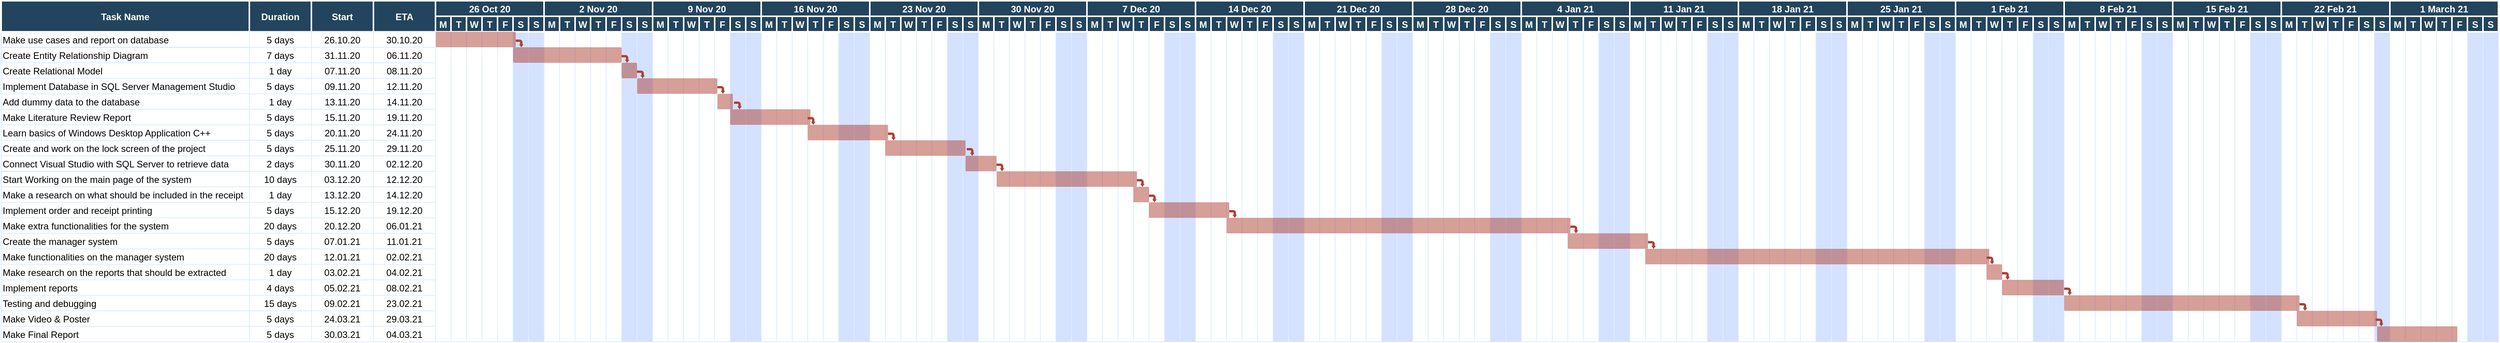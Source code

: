 <mxfile version="13.8.1" type="device"><diagram name="Page-1" id="8378b5f6-a2b2-b727-a746-972ab9d02e00"><mxGraphModel dx="813" dy="457" grid="1" gridSize="10" guides="1" tooltips="1" connect="0" arrows="1" fold="1" page="1" pageScale="1.5" pageWidth="1169" pageHeight="827" background="#ffffff" math="0" shadow="0"><root><mxCell id="0"/><mxCell id="1" parent="0"/><mxCell id="64" value="Make use cases and report on database " style="align=left;strokeColor=#D4E1F5;" parent="1" vertex="1"><mxGeometry x="126.5" y="380" width="320" height="20" as="geometry"/></mxCell><mxCell id="68" value="" style="strokeColor=#DEEDFF" parent="1" vertex="1"><mxGeometry x="686.5" y="380" width="20" height="400" as="geometry"/></mxCell><mxCell id="70" value="Create Entity Relationship Diagram" style="align=left;strokeColor=#D4E1F5;" parent="1" vertex="1"><mxGeometry x="126.5" y="400.0" width="320.0" height="20" as="geometry"/></mxCell><mxCell id="75" value="Create Relational Model" style="align=left;strokeColor=#DEEDFF" parent="1" vertex="1"><mxGeometry x="126.5" y="420.0" width="320.0" height="20.0" as="geometry"/></mxCell><mxCell id="76" value="1 day" style="strokeColor=#DEEDFF" parent="1" vertex="1"><mxGeometry x="446.5" y="420.0" width="80.0" height="20" as="geometry"/></mxCell><mxCell id="77" value="07.11.20" style="strokeColor=#DEEDFF" parent="1" vertex="1"><mxGeometry x="526.5" y="420.0" width="80.0" height="20" as="geometry"/></mxCell><mxCell id="78" value="08.11.20" style="strokeColor=#DEEDFF" parent="1" vertex="1"><mxGeometry x="606.5" y="420" width="80.0" height="20" as="geometry"/></mxCell><mxCell id="80" value="Implement Database in SQL Server Management Studio" style="align=left;strokeColor=#DEEDFF" parent="1" vertex="1"><mxGeometry x="126.5" y="440.0" width="320" height="20" as="geometry"/></mxCell><mxCell id="81" value="5 days" style="strokeColor=#DEEDFF" parent="1" vertex="1"><mxGeometry x="446.5" y="440.0" width="80.0" height="20" as="geometry"/></mxCell><mxCell id="82" value="09.11.20" style="strokeColor=#DEEDFF" parent="1" vertex="1"><mxGeometry x="526.5" y="440.0" width="80.0" height="20" as="geometry"/></mxCell><mxCell id="83" value="12.11.20" style="strokeColor=#DEEDFF" parent="1" vertex="1"><mxGeometry x="606.5" y="440.0" width="80.0" height="20" as="geometry"/></mxCell><mxCell id="85" value="Add dummy data to the database " style="align=left;strokeColor=#DEEDFF" parent="1" vertex="1"><mxGeometry x="126.5" y="460.0" width="320.0" height="20" as="geometry"/></mxCell><mxCell id="86" value="1 day" style="strokeColor=#DEEDFF" parent="1" vertex="1"><mxGeometry x="446.5" y="460.0" width="80.0" height="20" as="geometry"/></mxCell><mxCell id="87" value="13.11.20" style="strokeColor=#DEEDFF" parent="1" vertex="1"><mxGeometry x="526.5" y="460.0" width="80.0" height="20" as="geometry"/></mxCell><mxCell id="88" value="14.11.20" style="strokeColor=#DEEDFF" parent="1" vertex="1"><mxGeometry x="606.5" y="460.0" width="80.0" height="20" as="geometry"/></mxCell><mxCell id="90" value="Learn basics of Windows Desktop Application C++" style="align=left;strokeColor=#DEEDFF" parent="1" vertex="1"><mxGeometry x="126.5" y="500.0" width="320.0" height="20" as="geometry"/></mxCell><mxCell id="91" value="5 days" style="strokeColor=#DEEDFF" parent="1" vertex="1"><mxGeometry x="446.5" y="480.0" width="80.0" height="20" as="geometry"/></mxCell><mxCell id="92" value="15.11.20" style="strokeColor=#DEEDFF" parent="1" vertex="1"><mxGeometry x="526.5" y="480.0" width="80.0" height="20" as="geometry"/></mxCell><mxCell id="93" value="19.11.20" style="strokeColor=#DEEDFF" parent="1" vertex="1"><mxGeometry x="606.5" y="480.0" width="80.0" height="20" as="geometry"/></mxCell><mxCell id="95" value="Create and work on the lock screen of the project" style="align=left;strokeColor=#DEEDFF" parent="1" vertex="1"><mxGeometry x="126.5" y="520.0" width="320.0" height="20" as="geometry"/></mxCell><mxCell id="96" value="5 days" style="strokeColor=#DEEDFF" parent="1" vertex="1"><mxGeometry x="446.5" y="500.0" width="80.0" height="20" as="geometry"/></mxCell><mxCell id="97" value="20.11.20" style="strokeColor=#DEEDFF" parent="1" vertex="1"><mxGeometry x="526.5" y="500.0" width="80.0" height="20" as="geometry"/></mxCell><mxCell id="98" value="24.11.20" style="strokeColor=#DEEDFF" parent="1" vertex="1"><mxGeometry x="606.5" y="500.0" width="80.0" height="20" as="geometry"/></mxCell><mxCell id="100" value="Connect Visual Studio with SQL Server to retrieve data" style="align=left;strokeColor=#DEEDFF" parent="1" vertex="1"><mxGeometry x="126.5" y="540.0" width="320.0" height="20" as="geometry"/></mxCell><mxCell id="101" value="5 days" style="strokeColor=#DEEDFF" parent="1" vertex="1"><mxGeometry x="446.5" y="520.0" width="80.0" height="20" as="geometry"/></mxCell><mxCell id="102" value="25.11.20" style="strokeColor=#DEEDFF" parent="1" vertex="1"><mxGeometry x="526.5" y="520.0" width="80.0" height="20" as="geometry"/></mxCell><mxCell id="103" value="29.11.20" style="strokeColor=#DEEDFF" parent="1" vertex="1"><mxGeometry x="606.5" y="520.0" width="80.0" height="20" as="geometry"/></mxCell><mxCell id="105" value="Start Working on the main page of the system" style="align=left;strokeColor=#D4E1F5;" parent="1" vertex="1"><mxGeometry x="126.5" y="560.0" width="320.0" height="20.0" as="geometry"/></mxCell><mxCell id="110" value="Make a research on what should be included in the receipt" style="align=left;strokeColor=#DEEDFF" parent="1" vertex="1"><mxGeometry x="126.5" y="580.0" width="320.0" height="20" as="geometry"/></mxCell><mxCell id="111" value="10 days" style="strokeColor=#DEEDFF" parent="1" vertex="1"><mxGeometry x="446.5" y="560.0" width="80.0" height="20" as="geometry"/></mxCell><mxCell id="112" value="03.12.20" style="strokeColor=#DEEDFF" parent="1" vertex="1"><mxGeometry x="526.5" y="560.0" width="80.0" height="20" as="geometry"/></mxCell><mxCell id="113" value="12.12.20" style="strokeColor=#DEEDFF" parent="1" vertex="1"><mxGeometry x="606.5" y="560.0" width="80.0" height="20" as="geometry"/></mxCell><mxCell id="115" value="Make extra functionalities for the system" style="align=left;strokeColor=#DEEDFF" parent="1" vertex="1"><mxGeometry x="126.5" y="620.0" width="320.0" height="20" as="geometry"/></mxCell><mxCell id="116" value="1 day" style="strokeColor=#DEEDFF" parent="1" vertex="1"><mxGeometry x="446.5" y="580.0" width="80.0" height="20" as="geometry"/></mxCell><mxCell id="117" value="13.12.20" style="strokeColor=#DEEDFF" parent="1" vertex="1"><mxGeometry x="526.5" y="580.0" width="80.0" height="20" as="geometry"/></mxCell><mxCell id="118" value="14.12.20" style="strokeColor=#DEEDFF" parent="1" vertex="1"><mxGeometry x="606.5" y="580.0" width="80.0" height="20" as="geometry"/></mxCell><mxCell id="120" value="Create the manager system" style="align=left;strokeColor=#DEEDFF" parent="1" vertex="1"><mxGeometry x="126.5" y="640.0" width="320" height="20" as="geometry"/></mxCell><mxCell id="121" value="5 days" style="strokeColor=#DEEDFF" parent="1" vertex="1"><mxGeometry x="446.5" y="600.0" width="80.0" height="20" as="geometry"/></mxCell><mxCell id="122" value="15.12.20" style="strokeColor=#DEEDFF" parent="1" vertex="1"><mxGeometry x="526.5" y="600.0" width="80.0" height="20" as="geometry"/></mxCell><mxCell id="123" value="19.12.20" style="strokeColor=#DEEDFF" parent="1" vertex="1"><mxGeometry x="606.5" y="600.0" width="80.0" height="20" as="geometry"/></mxCell><mxCell id="125" value="Make functionalities on the manager system" style="align=left;strokeColor=#DEEDFF" parent="1" vertex="1"><mxGeometry x="126.5" y="660.0" width="320" height="20" as="geometry"/></mxCell><mxCell id="126" value="20 days" style="strokeColor=#DEEDFF" parent="1" vertex="1"><mxGeometry x="446.5" y="620.0" width="80.0" height="20" as="geometry"/></mxCell><mxCell id="127" value="20.12.20" style="strokeColor=#DEEDFF" parent="1" vertex="1"><mxGeometry x="526.5" y="620.0" width="80.0" height="20" as="geometry"/></mxCell><mxCell id="128" value="06.01.21" style="strokeColor=#DEEDFF" parent="1" vertex="1"><mxGeometry x="606.5" y="620.0" width="80.0" height="20" as="geometry"/></mxCell><mxCell id="130" value="Make research on the reports that should be extracted" style="align=left;strokeColor=#DEEDFF" parent="1" vertex="1"><mxGeometry x="126.5" y="680.0" width="320.0" height="20" as="geometry"/></mxCell><mxCell id="131" value="5 days" style="strokeColor=#DEEDFF" parent="1" vertex="1"><mxGeometry x="446.5" y="640.0" width="80.0" height="20" as="geometry"/></mxCell><mxCell id="132" value="07.01.21" style="strokeColor=#DEEDFF" parent="1" vertex="1"><mxGeometry x="526.5" y="640.0" width="80.0" height="20" as="geometry"/></mxCell><mxCell id="133" value="11.01.21" style="strokeColor=#DEEDFF" parent="1" vertex="1"><mxGeometry x="606.5" y="640.0" width="80.0" height="20" as="geometry"/></mxCell><mxCell id="135" value="Implement reports" style="align=left;strokeColor=#DEEDFF;fillColor=#FFFFFF" parent="1" vertex="1"><mxGeometry x="126.5" y="700.0" width="320.0" height="20" as="geometry"/></mxCell><mxCell id="136" value="20 days" style="strokeColor=#DEEDFF;fillColor=#FFFFFF" parent="1" vertex="1"><mxGeometry x="446.5" y="660.0" width="80.0" height="20" as="geometry"/></mxCell><mxCell id="137" value="12.01.21" style="strokeColor=#DEEDFF;fillColor=#FFFFFF" parent="1" vertex="1"><mxGeometry x="526.5" y="660.0" width="80.0" height="20" as="geometry"/></mxCell><mxCell id="138" value="02.02.21" style="strokeColor=#DEEDFF;fillColor=#FFFFFF" parent="1" vertex="1"><mxGeometry x="606.5" y="660.0" width="80.0" height="20" as="geometry"/></mxCell><mxCell id="194" value="" style="strokeColor=#DEEDFF" parent="1" vertex="1"><mxGeometry x="706.5" y="380" width="20" height="400" as="geometry"/></mxCell><mxCell id="195" value="" style="strokeColor=#DEEDFF" parent="1" vertex="1"><mxGeometry x="726.5" y="380" width="20" height="400" as="geometry"/></mxCell><mxCell id="196" value="" style="strokeColor=#DEEDFF" parent="1" vertex="1"><mxGeometry x="746.5" y="380" width="20" height="400" as="geometry"/></mxCell><mxCell id="197" value="" style="strokeColor=#DEEDFF" parent="1" vertex="1"><mxGeometry x="766.5" y="380" width="20" height="400" as="geometry"/></mxCell><mxCell id="198" value="" style="strokeColor=#DEEDFF;fillColor=#D4E1FF" parent="1" vertex="1"><mxGeometry x="786.5" y="380" width="20" height="400" as="geometry"/></mxCell><mxCell id="199" value="" style="strokeColor=#DEEDFF;fillColor=#D4E1FF" parent="1" vertex="1"><mxGeometry x="806.5" y="380" width="20" height="400" as="geometry"/></mxCell><mxCell id="200" value="" style="strokeColor=#DEEDFF" parent="1" vertex="1"><mxGeometry x="826.5" y="380" width="20" height="400" as="geometry"/></mxCell><mxCell id="201" value="" style="strokeColor=#DEEDFF" parent="1" vertex="1"><mxGeometry x="846.5" y="380" width="20" height="400" as="geometry"/></mxCell><mxCell id="202" value="" style="strokeColor=#DEEDFF" parent="1" vertex="1"><mxGeometry x="866.5" y="380" width="20" height="400" as="geometry"/></mxCell><mxCell id="203" value="" style="strokeColor=#DEEDFF" parent="1" vertex="1"><mxGeometry x="886.5" y="380" width="20" height="400" as="geometry"/></mxCell><mxCell id="204" value="" style="strokeColor=#DEEDFF" parent="1" vertex="1"><mxGeometry x="906.5" y="380" width="20" height="400" as="geometry"/></mxCell><mxCell id="205" value="" style="strokeColor=#DEEDFF;fillColor=#D4E1FF" parent="1" vertex="1"><mxGeometry x="926.5" y="380" width="20" height="400" as="geometry"/></mxCell><mxCell id="206" value="" style="strokeColor=#DEEDFF;fillColor=#D4E1FF" parent="1" vertex="1"><mxGeometry x="946.5" y="380" width="20" height="400" as="geometry"/></mxCell><mxCell id="207" value="" style="strokeColor=#DEEDFF" parent="1" vertex="1"><mxGeometry x="966.5" y="380" width="20" height="400" as="geometry"/></mxCell><mxCell id="208" value="" style="strokeColor=#DEEDFF" parent="1" vertex="1"><mxGeometry x="986.5" y="380" width="20" height="400" as="geometry"/></mxCell><mxCell id="209" value="" style="strokeColor=#DEEDFF" parent="1" vertex="1"><mxGeometry x="1006.5" y="380" width="20" height="400" as="geometry"/></mxCell><mxCell id="210" value="" style="strokeColor=#DEEDFF" parent="1" vertex="1"><mxGeometry x="1026.5" y="380" width="20" height="400" as="geometry"/></mxCell><mxCell id="211" value="" style="strokeColor=#DEEDFF" parent="1" vertex="1"><mxGeometry x="1046.5" y="380" width="20" height="400" as="geometry"/></mxCell><mxCell id="212" value="" style="strokeColor=#DEEDFF;fillColor=#D4E1FF" parent="1" vertex="1"><mxGeometry x="1066.5" y="380" width="20" height="400" as="geometry"/></mxCell><mxCell id="213" value="" style="strokeColor=#DEEDFF;fillColor=#D4E1FF" parent="1" vertex="1"><mxGeometry x="1086.5" y="380" width="20" height="400" as="geometry"/></mxCell><mxCell id="214" value="" style="strokeColor=#DEEDFF" parent="1" vertex="1"><mxGeometry x="1106.5" y="380" width="20" height="400" as="geometry"/></mxCell><mxCell id="215" value="" style="strokeColor=#DEEDFF" parent="1" vertex="1"><mxGeometry x="1126.5" y="380" width="20" height="400" as="geometry"/></mxCell><mxCell id="216" value="" style="strokeColor=#DEEDFF" parent="1" vertex="1"><mxGeometry x="1146.5" y="380" width="20" height="400" as="geometry"/></mxCell><mxCell id="217" value="" style="strokeColor=#DEEDFF" parent="1" vertex="1"><mxGeometry x="1166.5" y="380" width="20" height="400" as="geometry"/></mxCell><mxCell id="218" value="" style="strokeColor=#DEEDFF" parent="1" vertex="1"><mxGeometry x="1186.5" y="380" width="20" height="400" as="geometry"/></mxCell><mxCell id="219" value="" style="strokeColor=#DEEDFF;fillColor=#D4E1FF" parent="1" vertex="1"><mxGeometry x="1206.5" y="380" width="20" height="400" as="geometry"/></mxCell><mxCell id="220" value="" style="strokeColor=#DEEDFF;fillColor=#D4E1FF" parent="1" vertex="1"><mxGeometry x="1226.5" y="380" width="20" height="400" as="geometry"/></mxCell><mxCell id="221" value="" style="strokeColor=#DEEDFF" parent="1" vertex="1"><mxGeometry x="1246.5" y="380" width="20" height="400" as="geometry"/></mxCell><mxCell id="222" value="" style="strokeColor=#DEEDFF" parent="1" vertex="1"><mxGeometry x="1266.5" y="380" width="20" height="400" as="geometry"/></mxCell><mxCell id="223" value="" style="strokeColor=#DEEDFF" parent="1" vertex="1"><mxGeometry x="1286.5" y="380" width="20" height="400" as="geometry"/></mxCell><mxCell id="224" value="" style="strokeColor=#DEEDFF" parent="1" vertex="1"><mxGeometry x="1306.5" y="380" width="20" height="400" as="geometry"/></mxCell><mxCell id="225" value="" style="strokeColor=#DEEDFF" parent="1" vertex="1"><mxGeometry x="1326.5" y="380" width="20" height="400" as="geometry"/></mxCell><mxCell id="226" value="" style="strokeColor=#DEEDFF;fillColor=#D4E1FF" parent="1" vertex="1"><mxGeometry x="1346.5" y="380" width="20" height="400" as="geometry"/></mxCell><mxCell id="227" value="" style="strokeColor=#DEEDFF;fillColor=#D4E1FF" parent="1" vertex="1"><mxGeometry x="1366.5" y="380" width="20" height="400" as="geometry"/></mxCell><mxCell id="228" value="" style="strokeColor=#DEEDFF" parent="1" vertex="1"><mxGeometry x="1386.5" y="380" width="20" height="400" as="geometry"/></mxCell><mxCell id="229" value="" style="strokeColor=#DEEDFF" parent="1" vertex="1"><mxGeometry x="1406.5" y="380" width="20" height="400" as="geometry"/></mxCell><mxCell id="230" value="" style="strokeColor=#DEEDFF" parent="1" vertex="1"><mxGeometry x="1426.5" y="380" width="20" height="400" as="geometry"/></mxCell><mxCell id="231" value="" style="strokeColor=#DEEDFF" parent="1" vertex="1"><mxGeometry x="1446.5" y="380" width="20" height="400" as="geometry"/></mxCell><mxCell id="232" value="" style="strokeColor=#DEEDFF" parent="1" vertex="1"><mxGeometry x="1466.5" y="380" width="20" height="400" as="geometry"/></mxCell><mxCell id="233" value="" style="strokeColor=#DEEDFF;fillColor=#D4E1FF" parent="1" vertex="1"><mxGeometry x="1486.5" y="380" width="20" height="400" as="geometry"/></mxCell><mxCell id="234" value="" style="strokeColor=#DEEDFF;fillColor=#D4E1FF" parent="1" vertex="1"><mxGeometry x="1506.5" y="380" width="20" height="400" as="geometry"/></mxCell><mxCell id="235" value="" style="strokeColor=#DEEDFF" parent="1" vertex="1"><mxGeometry x="1526.5" y="380" width="20" height="400" as="geometry"/></mxCell><mxCell id="236" value="" style="strokeColor=#DEEDFF" parent="1" vertex="1"><mxGeometry x="1546.5" y="380" width="20" height="400" as="geometry"/></mxCell><mxCell id="237" value="" style="strokeColor=#DEEDFF" parent="1" vertex="1"><mxGeometry x="1566.5" y="380" width="20" height="400" as="geometry"/></mxCell><mxCell id="238" value="" style="strokeColor=#DEEDFF" parent="1" vertex="1"><mxGeometry x="1586.5" y="380" width="20" height="400" as="geometry"/></mxCell><mxCell id="239" value="" style="strokeColor=#DEEDFF" parent="1" vertex="1"><mxGeometry x="1606.5" y="380" width="20" height="400" as="geometry"/></mxCell><mxCell id="240" value="" style="strokeColor=#DEEDFF;fillColor=#D4E1FF" parent="1" vertex="1"><mxGeometry x="1626.5" y="380" width="20" height="400" as="geometry"/></mxCell><mxCell id="241" value="" style="strokeColor=#DEEDFF;fillColor=#D4E1FF" parent="1" vertex="1"><mxGeometry x="1646.5" y="380" width="20" height="400" as="geometry"/></mxCell><mxCell id="2" value="Task Name" style="fillColor=#23445D;strokeColor=#FFFFFF;strokeWidth=2;fontColor=#FFFFFF;fontStyle=1" parent="1" vertex="1"><mxGeometry x="126.5" y="340" width="320" height="40" as="geometry"/></mxCell><mxCell id="4" value="26 Oct 20" style="fillColor=#23445D;strokeColor=#FFFFFF;strokeWidth=2;fontColor=#FFFFFF;fontStyle=1" parent="1" vertex="1"><mxGeometry x="686.5" y="340.0" width="140" height="20" as="geometry"/></mxCell><mxCell id="5" value="M" style="fillColor=#23445D;strokeColor=#FFFFFF;strokeWidth=2;fontColor=#FFFFFF;fontStyle=1" parent="1" vertex="1"><mxGeometry x="686.5" y="360.0" width="20" height="20" as="geometry"/></mxCell><mxCell id="6" value="T" style="fillColor=#23445D;strokeColor=#FFFFFF;strokeWidth=2;fontColor=#FFFFFF;fontStyle=1" parent="1" vertex="1"><mxGeometry x="706.5" y="360.0" width="20" height="20" as="geometry"/></mxCell><mxCell id="7" value="W" style="fillColor=#23445D;strokeColor=#FFFFFF;strokeWidth=2;fontColor=#FFFFFF;fontStyle=1" parent="1" vertex="1"><mxGeometry x="726.5" y="360.0" width="20" height="20" as="geometry"/></mxCell><mxCell id="8" value="T" style="fillColor=#23445D;strokeColor=#FFFFFF;strokeWidth=2;fontColor=#FFFFFF;fontStyle=1" parent="1" vertex="1"><mxGeometry x="746.5" y="360.0" width="20" height="20" as="geometry"/></mxCell><mxCell id="9" value="F" style="fillColor=#23445D;strokeColor=#FFFFFF;strokeWidth=2;fontColor=#FFFFFF;fontStyle=1" parent="1" vertex="1"><mxGeometry x="766.5" y="360.0" width="20" height="20" as="geometry"/></mxCell><mxCell id="10" value="S" style="fillColor=#23445D;strokeColor=#FFFFFF;strokeWidth=2;fontColor=#FFFFFF;fontStyle=1" parent="1" vertex="1"><mxGeometry x="786.5" y="360.0" width="20" height="20" as="geometry"/></mxCell><mxCell id="11" value="S" style="fillColor=#23445D;strokeColor=#FFFFFF;strokeWidth=2;fontColor=#FFFFFF;fontStyle=1" parent="1" vertex="1"><mxGeometry x="806.5" y="360.0" width="20" height="20" as="geometry"/></mxCell><mxCell id="12" value="Duration" style="fillColor=#23445D;strokeColor=#FFFFFF;strokeWidth=2;fontColor=#FFFFFF;fontStyle=1" parent="1" vertex="1"><mxGeometry x="446.5" y="340.0" width="80.0" height="40.0" as="geometry"/></mxCell><mxCell id="13" value="Start" style="fillColor=#23445D;strokeColor=#FFFFFF;strokeWidth=2;fontColor=#FFFFFF;fontStyle=1" parent="1" vertex="1"><mxGeometry x="526.5" y="340.0" width="80.0" height="40.0" as="geometry"/></mxCell><mxCell id="14" value="ETA" style="fillColor=#23445D;strokeColor=#FFFFFF;strokeWidth=2;fontColor=#FFFFFF;fontStyle=1" parent="1" vertex="1"><mxGeometry x="606.5" y="340.0" width="80.0" height="40.0" as="geometry"/></mxCell><mxCell id="15" value="2 Nov 20" style="fillColor=#23445D;strokeColor=#FFFFFF;strokeWidth=2;fontColor=#FFFFFF;fontStyle=1" parent="1" vertex="1"><mxGeometry x="826.5" y="340.0" width="140" height="20" as="geometry"/></mxCell><mxCell id="16" value="M" style="fillColor=#23445D;strokeColor=#FFFFFF;strokeWidth=2;fontColor=#FFFFFF;fontStyle=1" parent="1" vertex="1"><mxGeometry x="826.5" y="360.0" width="20" height="20" as="geometry"/></mxCell><mxCell id="17" value="T" style="fillColor=#23445D;strokeColor=#FFFFFF;strokeWidth=2;fontColor=#FFFFFF;fontStyle=1" parent="1" vertex="1"><mxGeometry x="846.5" y="360.0" width="20" height="20" as="geometry"/></mxCell><mxCell id="18" value="W" style="fillColor=#23445D;strokeColor=#FFFFFF;strokeWidth=2;fontColor=#FFFFFF;fontStyle=1" parent="1" vertex="1"><mxGeometry x="866.5" y="360.0" width="20" height="20" as="geometry"/></mxCell><mxCell id="19" value="T" style="fillColor=#23445D;strokeColor=#FFFFFF;strokeWidth=2;fontColor=#FFFFFF;fontStyle=1" parent="1" vertex="1"><mxGeometry x="886.5" y="360.0" width="20" height="20" as="geometry"/></mxCell><mxCell id="20" value="F" style="fillColor=#23445D;strokeColor=#FFFFFF;strokeWidth=2;fontColor=#FFFFFF;fontStyle=1" parent="1" vertex="1"><mxGeometry x="906.5" y="360.0" width="20" height="20" as="geometry"/></mxCell><mxCell id="21" value="S" style="fillColor=#23445D;strokeColor=#FFFFFF;strokeWidth=2;fontColor=#FFFFFF;fontStyle=1" parent="1" vertex="1"><mxGeometry x="926.5" y="360.0" width="20" height="20" as="geometry"/></mxCell><mxCell id="22" value="S" style="fillColor=#23445D;strokeColor=#FFFFFF;strokeWidth=2;fontColor=#FFFFFF;fontStyle=1" parent="1" vertex="1"><mxGeometry x="946.5" y="360.0" width="20" height="20" as="geometry"/></mxCell><mxCell id="23" value="9 Nov 20" style="fillColor=#23445D;strokeColor=#FFFFFF;strokeWidth=2;fontColor=#FFFFFF;fontStyle=1" parent="1" vertex="1"><mxGeometry x="966.5" y="340.0" width="140" height="20" as="geometry"/></mxCell><mxCell id="24" value="M" style="fillColor=#23445D;strokeColor=#FFFFFF;strokeWidth=2;fontColor=#FFFFFF;fontStyle=1" parent="1" vertex="1"><mxGeometry x="966.5" y="360.0" width="20" height="20" as="geometry"/></mxCell><mxCell id="25" value="T" style="fillColor=#23445D;strokeColor=#FFFFFF;strokeWidth=2;fontColor=#FFFFFF;fontStyle=1" parent="1" vertex="1"><mxGeometry x="986.5" y="360.0" width="20" height="20" as="geometry"/></mxCell><mxCell id="26" value="W" style="fillColor=#23445D;strokeColor=#FFFFFF;strokeWidth=2;fontColor=#FFFFFF;fontStyle=1" parent="1" vertex="1"><mxGeometry x="1006.5" y="360.0" width="20" height="20" as="geometry"/></mxCell><mxCell id="27" value="T" style="fillColor=#23445D;strokeColor=#FFFFFF;strokeWidth=2;fontColor=#FFFFFF;fontStyle=1" parent="1" vertex="1"><mxGeometry x="1026.5" y="360.0" width="20" height="20" as="geometry"/></mxCell><mxCell id="28" value="F" style="fillColor=#23445D;strokeColor=#FFFFFF;strokeWidth=2;fontColor=#FFFFFF;fontStyle=1" parent="1" vertex="1"><mxGeometry x="1046.5" y="360.0" width="20" height="20" as="geometry"/></mxCell><mxCell id="29" value="S" style="fillColor=#23445D;strokeColor=#FFFFFF;strokeWidth=2;fontColor=#FFFFFF;fontStyle=1" parent="1" vertex="1"><mxGeometry x="1066.5" y="360.0" width="20" height="20" as="geometry"/></mxCell><mxCell id="30" value="S" style="fillColor=#23445D;strokeColor=#FFFFFF;strokeWidth=2;fontColor=#FFFFFF;fontStyle=1" parent="1" vertex="1"><mxGeometry x="1086.5" y="360.0" width="20" height="20" as="geometry"/></mxCell><mxCell id="31" value="16 Nov 20" style="fillColor=#23445D;strokeColor=#FFFFFF;strokeWidth=2;fontColor=#FFFFFF;fontStyle=1" parent="1" vertex="1"><mxGeometry x="1106.5" y="340.0" width="140" height="20" as="geometry"/></mxCell><mxCell id="32" value="M" style="fillColor=#23445D;strokeColor=#FFFFFF;strokeWidth=2;fontColor=#FFFFFF;fontStyle=1" parent="1" vertex="1"><mxGeometry x="1106.5" y="360.0" width="20" height="20" as="geometry"/></mxCell><mxCell id="33" value="T" style="fillColor=#23445D;strokeColor=#FFFFFF;strokeWidth=2;fontColor=#FFFFFF;fontStyle=1" parent="1" vertex="1"><mxGeometry x="1126.5" y="360.0" width="20" height="20" as="geometry"/></mxCell><mxCell id="34" value="W" style="fillColor=#23445D;strokeColor=#FFFFFF;strokeWidth=2;fontColor=#FFFFFF;fontStyle=1" parent="1" vertex="1"><mxGeometry x="1146.5" y="360.0" width="20" height="20" as="geometry"/></mxCell><mxCell id="35" value="T" style="fillColor=#23445D;strokeColor=#FFFFFF;strokeWidth=2;fontColor=#FFFFFF;fontStyle=1" parent="1" vertex="1"><mxGeometry x="1166.5" y="360.0" width="20" height="20" as="geometry"/></mxCell><mxCell id="36" value="F" style="fillColor=#23445D;strokeColor=#FFFFFF;strokeWidth=2;fontColor=#FFFFFF;fontStyle=1" parent="1" vertex="1"><mxGeometry x="1186.5" y="360" width="20" height="20" as="geometry"/></mxCell><mxCell id="37" value="S" style="fillColor=#23445D;strokeColor=#FFFFFF;strokeWidth=2;fontColor=#FFFFFF;fontStyle=1" parent="1" vertex="1"><mxGeometry x="1206.5" y="360" width="20" height="20" as="geometry"/></mxCell><mxCell id="38" value="S" style="fillColor=#23445D;strokeColor=#FFFFFF;strokeWidth=2;fontColor=#FFFFFF;fontStyle=1" parent="1" vertex="1"><mxGeometry x="1226.5" y="360" width="20" height="20" as="geometry"/></mxCell><mxCell id="39" value="23 Nov 20" style="fillColor=#23445D;strokeColor=#FFFFFF;strokeWidth=2;fontColor=#FFFFFF;fontStyle=1" parent="1" vertex="1"><mxGeometry x="1246.5" y="340.0" width="140" height="20" as="geometry"/></mxCell><mxCell id="40" value="M" style="fillColor=#23445D;strokeColor=#FFFFFF;strokeWidth=2;fontColor=#FFFFFF;fontStyle=1" parent="1" vertex="1"><mxGeometry x="1246.5" y="360.0" width="20" height="20" as="geometry"/></mxCell><mxCell id="41" value="T" style="fillColor=#23445D;strokeColor=#FFFFFF;strokeWidth=2;fontColor=#FFFFFF;fontStyle=1" parent="1" vertex="1"><mxGeometry x="1266.5" y="360.0" width="20" height="20" as="geometry"/></mxCell><mxCell id="42" value="W" style="fillColor=#23445D;strokeColor=#FFFFFF;strokeWidth=2;fontColor=#FFFFFF;fontStyle=1" parent="1" vertex="1"><mxGeometry x="1286.5" y="360.0" width="20" height="20" as="geometry"/></mxCell><mxCell id="43" value="T" style="fillColor=#23445D;strokeColor=#FFFFFF;strokeWidth=2;fontColor=#FFFFFF;fontStyle=1" parent="1" vertex="1"><mxGeometry x="1306.5" y="360.0" width="20" height="20" as="geometry"/></mxCell><mxCell id="44" value="F" style="fillColor=#23445D;strokeColor=#FFFFFF;strokeWidth=2;fontColor=#FFFFFF;fontStyle=1" parent="1" vertex="1"><mxGeometry x="1326.5" y="360" width="20" height="20" as="geometry"/></mxCell><mxCell id="45" value="S" style="fillColor=#23445D;strokeColor=#FFFFFF;strokeWidth=2;fontColor=#FFFFFF;fontStyle=1" parent="1" vertex="1"><mxGeometry x="1346.5" y="360" width="20" height="20" as="geometry"/></mxCell><mxCell id="46" value="S" style="fillColor=#23445D;strokeColor=#FFFFFF;strokeWidth=2;fontColor=#FFFFFF;fontStyle=1" parent="1" vertex="1"><mxGeometry x="1366.5" y="360" width="20" height="20" as="geometry"/></mxCell><mxCell id="47" value="30 Nov 20" style="fillColor=#23445D;strokeColor=#FFFFFF;strokeWidth=2;fontColor=#FFFFFF;fontStyle=1" parent="1" vertex="1"><mxGeometry x="1386.5" y="340" width="140" height="20" as="geometry"/></mxCell><mxCell id="48" value="M" style="fillColor=#23445D;strokeColor=#FFFFFF;strokeWidth=2;fontColor=#FFFFFF;fontStyle=1" parent="1" vertex="1"><mxGeometry x="1386.5" y="360" width="20" height="20" as="geometry"/></mxCell><mxCell id="49" value="T" style="fillColor=#23445D;strokeColor=#FFFFFF;strokeWidth=2;fontColor=#FFFFFF;fontStyle=1" parent="1" vertex="1"><mxGeometry x="1406.5" y="360" width="20" height="20" as="geometry"/></mxCell><mxCell id="50" value="W" style="fillColor=#23445D;strokeColor=#FFFFFF;strokeWidth=2;fontColor=#FFFFFF;fontStyle=1" parent="1" vertex="1"><mxGeometry x="1426.5" y="360" width="20" height="20" as="geometry"/></mxCell><mxCell id="51" value="T" style="fillColor=#23445D;strokeColor=#FFFFFF;strokeWidth=2;fontColor=#FFFFFF;fontStyle=1" parent="1" vertex="1"><mxGeometry x="1446.5" y="360" width="20" height="20" as="geometry"/></mxCell><mxCell id="52" value="F" style="fillColor=#23445D;strokeColor=#FFFFFF;strokeWidth=2;fontColor=#FFFFFF;fontStyle=1" parent="1" vertex="1"><mxGeometry x="1466.5" y="360" width="20" height="20" as="geometry"/></mxCell><mxCell id="53" value="S" style="fillColor=#23445D;strokeColor=#FFFFFF;strokeWidth=2;fontColor=#FFFFFF;fontStyle=1" parent="1" vertex="1"><mxGeometry x="1486.5" y="360" width="20" height="20" as="geometry"/></mxCell><mxCell id="54" value="S" style="fillColor=#23445D;strokeColor=#FFFFFF;strokeWidth=2;fontColor=#FFFFFF;fontStyle=1" parent="1" vertex="1"><mxGeometry x="1506.5" y="360" width="20" height="20" as="geometry"/></mxCell><mxCell id="55" value="7 Dec 20" style="fillColor=#23445D;strokeColor=#FFFFFF;strokeWidth=2;fontColor=#FFFFFF;fontStyle=1" parent="1" vertex="1"><mxGeometry x="1526.5" y="340.0" width="140" height="20" as="geometry"/></mxCell><mxCell id="56" value="M" style="fillColor=#23445D;strokeColor=#FFFFFF;strokeWidth=2;fontColor=#FFFFFF;fontStyle=1" parent="1" vertex="1"><mxGeometry x="1526.5" y="360.0" width="20" height="20" as="geometry"/></mxCell><mxCell id="57" value="T" style="fillColor=#23445D;strokeColor=#FFFFFF;strokeWidth=2;fontColor=#FFFFFF;fontStyle=1" parent="1" vertex="1"><mxGeometry x="1546.5" y="360.0" width="20" height="20" as="geometry"/></mxCell><mxCell id="58" value="W" style="fillColor=#23445D;strokeColor=#FFFFFF;strokeWidth=2;fontColor=#FFFFFF;fontStyle=1" parent="1" vertex="1"><mxGeometry x="1566.5" y="360.0" width="20" height="20" as="geometry"/></mxCell><mxCell id="59" value="T" style="fillColor=#23445D;strokeColor=#FFFFFF;strokeWidth=2;fontColor=#FFFFFF;fontStyle=1" parent="1" vertex="1"><mxGeometry x="1586.5" y="360.0" width="20" height="20" as="geometry"/></mxCell><mxCell id="60" value="F" style="fillColor=#23445D;strokeColor=#FFFFFF;strokeWidth=2;fontColor=#FFFFFF;fontStyle=1" parent="1" vertex="1"><mxGeometry x="1606.5" y="360.0" width="20" height="20" as="geometry"/></mxCell><mxCell id="61" value="S" style="fillColor=#23445D;strokeColor=#FFFFFF;strokeWidth=2;fontColor=#FFFFFF;fontStyle=1" parent="1" vertex="1"><mxGeometry x="1626.5" y="360.0" width="20" height="20" as="geometry"/></mxCell><mxCell id="62" value="S" style="fillColor=#23445D;strokeColor=#FFFFFF;strokeWidth=2;fontColor=#FFFFFF;fontStyle=1" parent="1" vertex="1"><mxGeometry x="1646.5" y="360.0" width="20" height="20" as="geometry"/></mxCell><mxCell id="243" value="" style="shape=mxgraph.arrows.bent_right_arrow;fillColor=#AE4132;strokeColor=none;strokeWidth=2;direction=south" parent="1" vertex="1"><mxGeometry x="790.0" y="390.0" width="10.0" height="10.0" as="geometry"/></mxCell><mxCell id="244" value="" style="shape=mxgraph.flowchart.process;fillColor=#AE4132;strokeColor=none;strokeWidth=2;opacity=50" parent="1" vertex="1"><mxGeometry x="686.5" y="380" width="103.5" height="20" as="geometry"/></mxCell><mxCell id="FJwbgtEoNlcayuHQaKf_-280" value="Implement order and receipt printing" style="align=left;strokeColor=#DEEDFF;fillColor=#FFFFFF" parent="1" vertex="1"><mxGeometry x="126.5" y="600.0" width="320.0" height="20" as="geometry"/></mxCell><mxCell id="FJwbgtEoNlcayuHQaKf_-283" value="7 days" style="strokeColor=#DEEDFF" parent="1" vertex="1"><mxGeometry x="446.5" y="400.0" width="80.0" height="20" as="geometry"/></mxCell><mxCell id="FJwbgtEoNlcayuHQaKf_-284" value="5 days" style="strokeColor=#DEEDFF" parent="1" vertex="1"><mxGeometry x="446.5" y="380.0" width="80.0" height="20" as="geometry"/></mxCell><mxCell id="FJwbgtEoNlcayuHQaKf_-285" value="2 days" style="strokeColor=#DEEDFF" parent="1" vertex="1"><mxGeometry x="446.5" y="540.0" width="80.0" height="20" as="geometry"/></mxCell><mxCell id="FJwbgtEoNlcayuHQaKf_-286" value="1 day" style="strokeColor=#DEEDFF;fillColor=#FFFFFF" parent="1" vertex="1"><mxGeometry x="446.5" y="680.0" width="80.0" height="20" as="geometry"/></mxCell><mxCell id="FJwbgtEoNlcayuHQaKf_-287" value="Testing and debugging" style="align=left;strokeColor=#DEEDFF;fillColor=#FFFFFF" parent="1" vertex="1"><mxGeometry x="126.5" y="720.0" width="320.0" height="20" as="geometry"/></mxCell><mxCell id="FJwbgtEoNlcayuHQaKf_-288" value="4 days" style="strokeColor=#DEEDFF;fillColor=#FFFFFF" parent="1" vertex="1"><mxGeometry x="446.5" y="700.0" width="80.0" height="20" as="geometry"/></mxCell><mxCell id="FJwbgtEoNlcayuHQaKf_-289" value="31.11.20" style="strokeColor=#DEEDFF" parent="1" vertex="1"><mxGeometry x="526.5" y="400.0" width="80.0" height="20" as="geometry"/></mxCell><mxCell id="FJwbgtEoNlcayuHQaKf_-290" value="30.10.20" style="strokeColor=#DEEDFF" parent="1" vertex="1"><mxGeometry x="606.5" y="380.0" width="80.0" height="20" as="geometry"/></mxCell><mxCell id="FJwbgtEoNlcayuHQaKf_-291" value="26.10.20" style="strokeColor=#DEEDFF" parent="1" vertex="1"><mxGeometry x="526.5" y="380.0" width="80.0" height="20" as="geometry"/></mxCell><mxCell id="FJwbgtEoNlcayuHQaKf_-292" value="03.02.21" style="strokeColor=#DEEDFF" parent="1" vertex="1"><mxGeometry x="526.5" y="680.0" width="80.0" height="20" as="geometry"/></mxCell><mxCell id="FJwbgtEoNlcayuHQaKf_-293" value="05.02.21" style="strokeColor=#DEEDFF" parent="1" vertex="1"><mxGeometry x="526.5" y="700.0" width="80.0" height="20" as="geometry"/></mxCell><mxCell id="FJwbgtEoNlcayuHQaKf_-294" value="04.02.21" style="strokeColor=#DEEDFF" parent="1" vertex="1"><mxGeometry x="606.5" y="680.0" width="80.0" height="20" as="geometry"/></mxCell><mxCell id="FJwbgtEoNlcayuHQaKf_-295" value="06.11.20" style="strokeColor=#DEEDFF" parent="1" vertex="1"><mxGeometry x="606.5" y="400.0" width="80.0" height="20" as="geometry"/></mxCell><mxCell id="FJwbgtEoNlcayuHQaKf_-296" value="02.12.20" style="strokeColor=#DEEDFF" parent="1" vertex="1"><mxGeometry x="606.5" y="540.0" width="80.0" height="20" as="geometry"/></mxCell><mxCell id="FJwbgtEoNlcayuHQaKf_-297" value="30.11.20" style="strokeColor=#DEEDFF" parent="1" vertex="1"><mxGeometry x="526.5" y="540.0" width="80.0" height="20" as="geometry"/></mxCell><mxCell id="FJwbgtEoNlcayuHQaKf_-298" value="08.02.21" style="strokeColor=#DEEDFF" parent="1" vertex="1"><mxGeometry x="606.5" y="700.0" width="80.0" height="20" as="geometry"/></mxCell><mxCell id="vvpcxtAfzFxzeuoHWmkh-273" value="Make Literature Review Report" style="align=left;strokeColor=#DEEDFF;fillColor=#FFFFFF" vertex="1" parent="1"><mxGeometry x="126.5" y="480.0" width="320.0" height="20" as="geometry"/></mxCell><mxCell id="vvpcxtAfzFxzeuoHWmkh-274" value="Make Video &amp; Poster" style="align=left;strokeColor=#DEEDFF;fillColor=#FFFFFF" vertex="1" parent="1"><mxGeometry x="126.5" y="740.0" width="320.0" height="20" as="geometry"/></mxCell><mxCell id="vvpcxtAfzFxzeuoHWmkh-275" value="Make Final Report" style="align=left;strokeColor=#DEEDFF;fillColor=#FFFFFF" vertex="1" parent="1"><mxGeometry x="126.5" y="760.0" width="320.0" height="20" as="geometry"/></mxCell><mxCell id="vvpcxtAfzFxzeuoHWmkh-276" value="15 days" style="strokeColor=#DEEDFF" vertex="1" parent="1"><mxGeometry x="446.5" y="720.0" width="80.0" height="20" as="geometry"/></mxCell><mxCell id="vvpcxtAfzFxzeuoHWmkh-277" value="5 days" style="strokeColor=#DEEDFF;fillColor=#FFFFFF" vertex="1" parent="1"><mxGeometry x="446.5" y="740.0" width="80.0" height="20" as="geometry"/></mxCell><mxCell id="vvpcxtAfzFxzeuoHWmkh-278" value="5 days" style="strokeColor=#DEEDFF;fillColor=#FFFFFF" vertex="1" parent="1"><mxGeometry x="446.5" y="760.0" width="80.0" height="20" as="geometry"/></mxCell><mxCell id="vvpcxtAfzFxzeuoHWmkh-279" value="09.02.21" style="strokeColor=#DEEDFF" vertex="1" parent="1"><mxGeometry x="526.5" y="720.0" width="80.0" height="20" as="geometry"/></mxCell><mxCell id="vvpcxtAfzFxzeuoHWmkh-280" value="24.03.21" style="strokeColor=#DEEDFF;fillColor=#FFFFFF" vertex="1" parent="1"><mxGeometry x="526.5" y="740.0" width="80.0" height="20" as="geometry"/></mxCell><mxCell id="vvpcxtAfzFxzeuoHWmkh-281" value="30.03.21" style="strokeColor=#DEEDFF;fillColor=#FFFFFF" vertex="1" parent="1"><mxGeometry x="526.5" y="760.0" width="80.0" height="20" as="geometry"/></mxCell><mxCell id="vvpcxtAfzFxzeuoHWmkh-282" value="23.02.21" style="strokeColor=#DEEDFF" vertex="1" parent="1"><mxGeometry x="606.5" y="720.0" width="80.0" height="20" as="geometry"/></mxCell><mxCell id="vvpcxtAfzFxzeuoHWmkh-283" value="29.03.21" style="strokeColor=#DEEDFF;fillColor=#FFFFFF" vertex="1" parent="1"><mxGeometry x="606.5" y="740.0" width="80.0" height="20" as="geometry"/></mxCell><mxCell id="vvpcxtAfzFxzeuoHWmkh-284" value="04.03.21" style="strokeColor=#DEEDFF;fillColor=#FFFFFF" vertex="1" parent="1"><mxGeometry x="606.5" y="760.0" width="80.0" height="20" as="geometry"/></mxCell><mxCell id="vvpcxtAfzFxzeuoHWmkh-289" value="" style="shape=mxgraph.flowchart.process;fillColor=#AE4132;strokeColor=none;strokeWidth=2;opacity=50" vertex="1" parent="1"><mxGeometry x="786.5" y="400" width="140" height="20" as="geometry"/></mxCell><mxCell id="vvpcxtAfzFxzeuoHWmkh-290" value="" style="shape=mxgraph.flowchart.process;fillColor=#AE4132;strokeColor=none;strokeWidth=2;opacity=50" vertex="1" parent="1"><mxGeometry x="926.5" y="420" width="20" height="20" as="geometry"/></mxCell><mxCell id="vvpcxtAfzFxzeuoHWmkh-291" value="" style="shape=mxgraph.flowchart.process;fillColor=#AE4132;strokeColor=none;strokeWidth=2;opacity=50" vertex="1" parent="1"><mxGeometry x="946.5" y="440" width="103.5" height="20" as="geometry"/></mxCell><mxCell id="vvpcxtAfzFxzeuoHWmkh-292" value="" style="shape=mxgraph.arrows.bent_right_arrow;fillColor=#AE4132;strokeColor=none;strokeWidth=2;direction=south" vertex="1" parent="1"><mxGeometry x="926.5" y="410.0" width="10.0" height="10.0" as="geometry"/></mxCell><mxCell id="vvpcxtAfzFxzeuoHWmkh-293" value="" style="shape=mxgraph.arrows.bent_right_arrow;fillColor=#AE4132;strokeColor=none;strokeWidth=2;direction=south" vertex="1" parent="1"><mxGeometry x="1050.0" y="450.0" width="10.0" height="10.0" as="geometry"/></mxCell><mxCell id="vvpcxtAfzFxzeuoHWmkh-294" value="" style="shape=mxgraph.arrows.bent_right_arrow;fillColor=#AE4132;strokeColor=none;strokeWidth=2;direction=south" vertex="1" parent="1"><mxGeometry x="946.5" y="430.0" width="10.0" height="10.0" as="geometry"/></mxCell><mxCell id="vvpcxtAfzFxzeuoHWmkh-295" value="" style="shape=mxgraph.flowchart.process;fillColor=#AE4132;strokeColor=none;strokeWidth=2;opacity=50" vertex="1" parent="1"><mxGeometry x="1050" y="460" width="20" height="20" as="geometry"/></mxCell><mxCell id="vvpcxtAfzFxzeuoHWmkh-296" value="" style="shape=mxgraph.flowchart.process;fillColor=#AE4132;strokeColor=none;strokeWidth=2;opacity=50" vertex="1" parent="1"><mxGeometry x="1066.5" y="480" width="103.5" height="20" as="geometry"/></mxCell><mxCell id="vvpcxtAfzFxzeuoHWmkh-297" value="" style="shape=mxgraph.arrows.bent_right_arrow;fillColor=#AE4132;strokeColor=none;strokeWidth=2;direction=south" vertex="1" parent="1"><mxGeometry x="1071.5" y="470.0" width="10.0" height="10.0" as="geometry"/></mxCell><mxCell id="vvpcxtAfzFxzeuoHWmkh-298" value="" style="shape=mxgraph.flowchart.process;fillColor=#AE4132;strokeColor=none;strokeWidth=2;opacity=50" vertex="1" parent="1"><mxGeometry x="1266.5" y="520" width="103.5" height="20" as="geometry"/></mxCell><mxCell id="vvpcxtAfzFxzeuoHWmkh-299" value="" style="shape=mxgraph.flowchart.process;fillColor=#AE4132;strokeColor=none;strokeWidth=2;opacity=50" vertex="1" parent="1"><mxGeometry x="1166.5" y="500" width="103.5" height="20" as="geometry"/></mxCell><mxCell id="vvpcxtAfzFxzeuoHWmkh-300" value="" style="shape=mxgraph.arrows.bent_right_arrow;fillColor=#AE4132;strokeColor=none;strokeWidth=2;direction=south" vertex="1" parent="1"><mxGeometry x="1270.0" y="510.0" width="10.0" height="10.0" as="geometry"/></mxCell><mxCell id="vvpcxtAfzFxzeuoHWmkh-301" value="" style="shape=mxgraph.arrows.bent_right_arrow;fillColor=#AE4132;strokeColor=none;strokeWidth=2;direction=south" vertex="1" parent="1"><mxGeometry x="1166.5" y="490.0" width="10.0" height="10.0" as="geometry"/></mxCell><mxCell id="vvpcxtAfzFxzeuoHWmkh-302" value="" style="shape=mxgraph.flowchart.process;fillColor=#AE4132;strokeColor=none;strokeWidth=2;opacity=50" vertex="1" parent="1"><mxGeometry x="1370" y="540" width="40" height="20" as="geometry"/></mxCell><mxCell id="vvpcxtAfzFxzeuoHWmkh-303" value="" style="shape=mxgraph.arrows.bent_right_arrow;fillColor=#AE4132;strokeColor=none;strokeWidth=2;direction=south" vertex="1" parent="1"><mxGeometry x="1371.5" y="530.0" width="10.0" height="10.0" as="geometry"/></mxCell><mxCell id="vvpcxtAfzFxzeuoHWmkh-304" value="" style="shape=mxgraph.flowchart.process;fillColor=#AE4132;strokeColor=none;strokeWidth=2;opacity=50" vertex="1" parent="1"><mxGeometry x="1410" y="560" width="181" height="20" as="geometry"/></mxCell><mxCell id="vvpcxtAfzFxzeuoHWmkh-305" value="" style="strokeColor=#DEEDFF" vertex="1" parent="1"><mxGeometry x="1666.5" y="380" width="20" height="400" as="geometry"/></mxCell><mxCell id="vvpcxtAfzFxzeuoHWmkh-306" value="" style="strokeColor=#DEEDFF" vertex="1" parent="1"><mxGeometry x="1686.5" y="380" width="20" height="400" as="geometry"/></mxCell><mxCell id="vvpcxtAfzFxzeuoHWmkh-307" value="" style="strokeColor=#DEEDFF" vertex="1" parent="1"><mxGeometry x="1706.5" y="380" width="20" height="400" as="geometry"/></mxCell><mxCell id="vvpcxtAfzFxzeuoHWmkh-308" value="" style="strokeColor=#DEEDFF" vertex="1" parent="1"><mxGeometry x="1726.5" y="380" width="20" height="400" as="geometry"/></mxCell><mxCell id="vvpcxtAfzFxzeuoHWmkh-309" value="" style="strokeColor=#DEEDFF" vertex="1" parent="1"><mxGeometry x="1746.5" y="380" width="20" height="400" as="geometry"/></mxCell><mxCell id="vvpcxtAfzFxzeuoHWmkh-310" value="" style="strokeColor=#DEEDFF;fillColor=#D4E1FF" vertex="1" parent="1"><mxGeometry x="1766.5" y="380" width="20" height="400" as="geometry"/></mxCell><mxCell id="vvpcxtAfzFxzeuoHWmkh-311" value="" style="strokeColor=#DEEDFF;fillColor=#D4E1FF" vertex="1" parent="1"><mxGeometry x="1786.5" y="380" width="20" height="400" as="geometry"/></mxCell><mxCell id="vvpcxtAfzFxzeuoHWmkh-312" value="14 Dec 20" style="fillColor=#23445D;strokeColor=#FFFFFF;strokeWidth=2;fontColor=#FFFFFF;fontStyle=1" vertex="1" parent="1"><mxGeometry x="1666.5" y="340.0" width="140" height="20" as="geometry"/></mxCell><mxCell id="vvpcxtAfzFxzeuoHWmkh-313" value="M" style="fillColor=#23445D;strokeColor=#FFFFFF;strokeWidth=2;fontColor=#FFFFFF;fontStyle=1" vertex="1" parent="1"><mxGeometry x="1666.5" y="360.0" width="20" height="20" as="geometry"/></mxCell><mxCell id="vvpcxtAfzFxzeuoHWmkh-314" value="T" style="fillColor=#23445D;strokeColor=#FFFFFF;strokeWidth=2;fontColor=#FFFFFF;fontStyle=1" vertex="1" parent="1"><mxGeometry x="1686.5" y="360.0" width="20" height="20" as="geometry"/></mxCell><mxCell id="vvpcxtAfzFxzeuoHWmkh-315" value="W" style="fillColor=#23445D;strokeColor=#FFFFFF;strokeWidth=2;fontColor=#FFFFFF;fontStyle=1" vertex="1" parent="1"><mxGeometry x="1706.5" y="360.0" width="20" height="20" as="geometry"/></mxCell><mxCell id="vvpcxtAfzFxzeuoHWmkh-316" value="T" style="fillColor=#23445D;strokeColor=#FFFFFF;strokeWidth=2;fontColor=#FFFFFF;fontStyle=1" vertex="1" parent="1"><mxGeometry x="1726.5" y="360.0" width="20" height="20" as="geometry"/></mxCell><mxCell id="vvpcxtAfzFxzeuoHWmkh-317" value="F" style="fillColor=#23445D;strokeColor=#FFFFFF;strokeWidth=2;fontColor=#FFFFFF;fontStyle=1" vertex="1" parent="1"><mxGeometry x="1746.5" y="360.0" width="20" height="20" as="geometry"/></mxCell><mxCell id="vvpcxtAfzFxzeuoHWmkh-318" value="S" style="fillColor=#23445D;strokeColor=#FFFFFF;strokeWidth=2;fontColor=#FFFFFF;fontStyle=1" vertex="1" parent="1"><mxGeometry x="1766.5" y="360.0" width="20" height="20" as="geometry"/></mxCell><mxCell id="vvpcxtAfzFxzeuoHWmkh-319" value="S" style="fillColor=#23445D;strokeColor=#FFFFFF;strokeWidth=2;fontColor=#FFFFFF;fontStyle=1" vertex="1" parent="1"><mxGeometry x="1786.5" y="360.0" width="20" height="20" as="geometry"/></mxCell><mxCell id="vvpcxtAfzFxzeuoHWmkh-320" value="" style="strokeColor=#DEEDFF" vertex="1" parent="1"><mxGeometry x="1806.5" y="380" width="20" height="400" as="geometry"/></mxCell><mxCell id="vvpcxtAfzFxzeuoHWmkh-321" value="" style="strokeColor=#DEEDFF" vertex="1" parent="1"><mxGeometry x="1826.5" y="380" width="20" height="400" as="geometry"/></mxCell><mxCell id="vvpcxtAfzFxzeuoHWmkh-322" value="" style="strokeColor=#DEEDFF" vertex="1" parent="1"><mxGeometry x="1846.5" y="380" width="20" height="400" as="geometry"/></mxCell><mxCell id="vvpcxtAfzFxzeuoHWmkh-323" value="" style="strokeColor=#DEEDFF" vertex="1" parent="1"><mxGeometry x="1866.5" y="380" width="20" height="400" as="geometry"/></mxCell><mxCell id="vvpcxtAfzFxzeuoHWmkh-324" value="" style="strokeColor=#DEEDFF" vertex="1" parent="1"><mxGeometry x="1886.5" y="380" width="20" height="400" as="geometry"/></mxCell><mxCell id="vvpcxtAfzFxzeuoHWmkh-325" value="" style="strokeColor=#DEEDFF;fillColor=#D4E1FF" vertex="1" parent="1"><mxGeometry x="1906.5" y="380" width="20" height="400" as="geometry"/></mxCell><mxCell id="vvpcxtAfzFxzeuoHWmkh-326" value="" style="strokeColor=#DEEDFF;fillColor=#D4E1FF" vertex="1" parent="1"><mxGeometry x="1926.5" y="380" width="20" height="400" as="geometry"/></mxCell><mxCell id="vvpcxtAfzFxzeuoHWmkh-327" value="21 Dec 20" style="fillColor=#23445D;strokeColor=#FFFFFF;strokeWidth=2;fontColor=#FFFFFF;fontStyle=1" vertex="1" parent="1"><mxGeometry x="1806.5" y="340.0" width="140" height="20" as="geometry"/></mxCell><mxCell id="vvpcxtAfzFxzeuoHWmkh-328" value="M" style="fillColor=#23445D;strokeColor=#FFFFFF;strokeWidth=2;fontColor=#FFFFFF;fontStyle=1" vertex="1" parent="1"><mxGeometry x="1806.5" y="360.0" width="20" height="20" as="geometry"/></mxCell><mxCell id="vvpcxtAfzFxzeuoHWmkh-329" value="T" style="fillColor=#23445D;strokeColor=#FFFFFF;strokeWidth=2;fontColor=#FFFFFF;fontStyle=1" vertex="1" parent="1"><mxGeometry x="1826.5" y="360.0" width="20" height="20" as="geometry"/></mxCell><mxCell id="vvpcxtAfzFxzeuoHWmkh-330" value="W" style="fillColor=#23445D;strokeColor=#FFFFFF;strokeWidth=2;fontColor=#FFFFFF;fontStyle=1" vertex="1" parent="1"><mxGeometry x="1846.5" y="360.0" width="20" height="20" as="geometry"/></mxCell><mxCell id="vvpcxtAfzFxzeuoHWmkh-331" value="T" style="fillColor=#23445D;strokeColor=#FFFFFF;strokeWidth=2;fontColor=#FFFFFF;fontStyle=1" vertex="1" parent="1"><mxGeometry x="1866.5" y="360.0" width="20" height="20" as="geometry"/></mxCell><mxCell id="vvpcxtAfzFxzeuoHWmkh-332" value="F" style="fillColor=#23445D;strokeColor=#FFFFFF;strokeWidth=2;fontColor=#FFFFFF;fontStyle=1" vertex="1" parent="1"><mxGeometry x="1886.5" y="360.0" width="20" height="20" as="geometry"/></mxCell><mxCell id="vvpcxtAfzFxzeuoHWmkh-333" value="S" style="fillColor=#23445D;strokeColor=#FFFFFF;strokeWidth=2;fontColor=#FFFFFF;fontStyle=1" vertex="1" parent="1"><mxGeometry x="1906.5" y="360.0" width="20" height="20" as="geometry"/></mxCell><mxCell id="vvpcxtAfzFxzeuoHWmkh-334" value="S" style="fillColor=#23445D;strokeColor=#FFFFFF;strokeWidth=2;fontColor=#FFFFFF;fontStyle=1" vertex="1" parent="1"><mxGeometry x="1926.5" y="360.0" width="20" height="20" as="geometry"/></mxCell><mxCell id="vvpcxtAfzFxzeuoHWmkh-335" value="" style="strokeColor=#DEEDFF" vertex="1" parent="1"><mxGeometry x="1946.5" y="380" width="20" height="400" as="geometry"/></mxCell><mxCell id="vvpcxtAfzFxzeuoHWmkh-336" value="" style="strokeColor=#DEEDFF" vertex="1" parent="1"><mxGeometry x="1966.5" y="380" width="20" height="400" as="geometry"/></mxCell><mxCell id="vvpcxtAfzFxzeuoHWmkh-337" value="" style="strokeColor=#DEEDFF" vertex="1" parent="1"><mxGeometry x="1986.5" y="380" width="20" height="400" as="geometry"/></mxCell><mxCell id="vvpcxtAfzFxzeuoHWmkh-338" value="" style="strokeColor=#DEEDFF" vertex="1" parent="1"><mxGeometry x="2006.5" y="380" width="20" height="400" as="geometry"/></mxCell><mxCell id="vvpcxtAfzFxzeuoHWmkh-339" value="" style="strokeColor=#DEEDFF" vertex="1" parent="1"><mxGeometry x="2026.5" y="380" width="20" height="400" as="geometry"/></mxCell><mxCell id="vvpcxtAfzFxzeuoHWmkh-340" value="" style="strokeColor=#DEEDFF;fillColor=#D4E1FF" vertex="1" parent="1"><mxGeometry x="2046.5" y="380" width="20" height="400" as="geometry"/></mxCell><mxCell id="vvpcxtAfzFxzeuoHWmkh-341" value="" style="strokeColor=#DEEDFF;fillColor=#D4E1FF" vertex="1" parent="1"><mxGeometry x="2066.5" y="380" width="20" height="400" as="geometry"/></mxCell><mxCell id="vvpcxtAfzFxzeuoHWmkh-342" value="28 Dec 20" style="fillColor=#23445D;strokeColor=#FFFFFF;strokeWidth=2;fontColor=#FFFFFF;fontStyle=1" vertex="1" parent="1"><mxGeometry x="1946.5" y="340.0" width="140" height="20" as="geometry"/></mxCell><mxCell id="vvpcxtAfzFxzeuoHWmkh-343" value="M" style="fillColor=#23445D;strokeColor=#FFFFFF;strokeWidth=2;fontColor=#FFFFFF;fontStyle=1" vertex="1" parent="1"><mxGeometry x="1946.5" y="360.0" width="20" height="20" as="geometry"/></mxCell><mxCell id="vvpcxtAfzFxzeuoHWmkh-344" value="T" style="fillColor=#23445D;strokeColor=#FFFFFF;strokeWidth=2;fontColor=#FFFFFF;fontStyle=1" vertex="1" parent="1"><mxGeometry x="1966.5" y="360.0" width="20" height="20" as="geometry"/></mxCell><mxCell id="vvpcxtAfzFxzeuoHWmkh-345" value="W" style="fillColor=#23445D;strokeColor=#FFFFFF;strokeWidth=2;fontColor=#FFFFFF;fontStyle=1" vertex="1" parent="1"><mxGeometry x="1986.5" y="360.0" width="20" height="20" as="geometry"/></mxCell><mxCell id="vvpcxtAfzFxzeuoHWmkh-346" value="T" style="fillColor=#23445D;strokeColor=#FFFFFF;strokeWidth=2;fontColor=#FFFFFF;fontStyle=1" vertex="1" parent="1"><mxGeometry x="2006.5" y="360.0" width="20" height="20" as="geometry"/></mxCell><mxCell id="vvpcxtAfzFxzeuoHWmkh-347" value="F" style="fillColor=#23445D;strokeColor=#FFFFFF;strokeWidth=2;fontColor=#FFFFFF;fontStyle=1" vertex="1" parent="1"><mxGeometry x="2026.5" y="360.0" width="20" height="20" as="geometry"/></mxCell><mxCell id="vvpcxtAfzFxzeuoHWmkh-348" value="S" style="fillColor=#23445D;strokeColor=#FFFFFF;strokeWidth=2;fontColor=#FFFFFF;fontStyle=1" vertex="1" parent="1"><mxGeometry x="2046.5" y="360.0" width="20" height="20" as="geometry"/></mxCell><mxCell id="vvpcxtAfzFxzeuoHWmkh-349" value="S" style="fillColor=#23445D;strokeColor=#FFFFFF;strokeWidth=2;fontColor=#FFFFFF;fontStyle=1" vertex="1" parent="1"><mxGeometry x="2066.5" y="360.0" width="20" height="20" as="geometry"/></mxCell><mxCell id="vvpcxtAfzFxzeuoHWmkh-350" value="" style="strokeColor=#DEEDFF" vertex="1" parent="1"><mxGeometry x="2086.5" y="380" width="20" height="400" as="geometry"/></mxCell><mxCell id="vvpcxtAfzFxzeuoHWmkh-351" value="" style="strokeColor=#DEEDFF" vertex="1" parent="1"><mxGeometry x="2106.5" y="380" width="20" height="400" as="geometry"/></mxCell><mxCell id="vvpcxtAfzFxzeuoHWmkh-352" value="" style="strokeColor=#DEEDFF" vertex="1" parent="1"><mxGeometry x="2126.5" y="380" width="20" height="400" as="geometry"/></mxCell><mxCell id="vvpcxtAfzFxzeuoHWmkh-353" value="" style="strokeColor=#DEEDFF" vertex="1" parent="1"><mxGeometry x="2146.5" y="380" width="20" height="400" as="geometry"/></mxCell><mxCell id="vvpcxtAfzFxzeuoHWmkh-354" value="" style="strokeColor=#DEEDFF" vertex="1" parent="1"><mxGeometry x="2166.5" y="380" width="20" height="400" as="geometry"/></mxCell><mxCell id="vvpcxtAfzFxzeuoHWmkh-355" value="" style="strokeColor=#DEEDFF;fillColor=#D4E1FF" vertex="1" parent="1"><mxGeometry x="2186.5" y="380" width="20" height="400" as="geometry"/></mxCell><mxCell id="vvpcxtAfzFxzeuoHWmkh-356" value="" style="strokeColor=#DEEDFF;fillColor=#D4E1FF" vertex="1" parent="1"><mxGeometry x="2206.5" y="380" width="20" height="400" as="geometry"/></mxCell><mxCell id="vvpcxtAfzFxzeuoHWmkh-357" value="4 Jan 21" style="fillColor=#23445D;strokeColor=#FFFFFF;strokeWidth=2;fontColor=#FFFFFF;fontStyle=1" vertex="1" parent="1"><mxGeometry x="2086.5" y="340.0" width="140" height="20" as="geometry"/></mxCell><mxCell id="vvpcxtAfzFxzeuoHWmkh-358" value="M" style="fillColor=#23445D;strokeColor=#FFFFFF;strokeWidth=2;fontColor=#FFFFFF;fontStyle=1" vertex="1" parent="1"><mxGeometry x="2086.5" y="360.0" width="20" height="20" as="geometry"/></mxCell><mxCell id="vvpcxtAfzFxzeuoHWmkh-359" value="T" style="fillColor=#23445D;strokeColor=#FFFFFF;strokeWidth=2;fontColor=#FFFFFF;fontStyle=1" vertex="1" parent="1"><mxGeometry x="2106.5" y="360.0" width="20" height="20" as="geometry"/></mxCell><mxCell id="vvpcxtAfzFxzeuoHWmkh-360" value="W" style="fillColor=#23445D;strokeColor=#FFFFFF;strokeWidth=2;fontColor=#FFFFFF;fontStyle=1" vertex="1" parent="1"><mxGeometry x="2126.5" y="360.0" width="20" height="20" as="geometry"/></mxCell><mxCell id="vvpcxtAfzFxzeuoHWmkh-361" value="T" style="fillColor=#23445D;strokeColor=#FFFFFF;strokeWidth=2;fontColor=#FFFFFF;fontStyle=1" vertex="1" parent="1"><mxGeometry x="2146.5" y="360.0" width="20" height="20" as="geometry"/></mxCell><mxCell id="vvpcxtAfzFxzeuoHWmkh-362" value="F" style="fillColor=#23445D;strokeColor=#FFFFFF;strokeWidth=2;fontColor=#FFFFFF;fontStyle=1" vertex="1" parent="1"><mxGeometry x="2166.5" y="360.0" width="20" height="20" as="geometry"/></mxCell><mxCell id="vvpcxtAfzFxzeuoHWmkh-363" value="S" style="fillColor=#23445D;strokeColor=#FFFFFF;strokeWidth=2;fontColor=#FFFFFF;fontStyle=1" vertex="1" parent="1"><mxGeometry x="2186.5" y="360.0" width="20" height="20" as="geometry"/></mxCell><mxCell id="vvpcxtAfzFxzeuoHWmkh-364" value="S" style="fillColor=#23445D;strokeColor=#FFFFFF;strokeWidth=2;fontColor=#FFFFFF;fontStyle=1" vertex="1" parent="1"><mxGeometry x="2206.5" y="360.0" width="20" height="20" as="geometry"/></mxCell><mxCell id="vvpcxtAfzFxzeuoHWmkh-365" value="" style="strokeColor=#DEEDFF" vertex="1" parent="1"><mxGeometry x="2226.5" y="380" width="20" height="400" as="geometry"/></mxCell><mxCell id="vvpcxtAfzFxzeuoHWmkh-366" value="" style="strokeColor=#DEEDFF" vertex="1" parent="1"><mxGeometry x="2246.5" y="380" width="20" height="400" as="geometry"/></mxCell><mxCell id="vvpcxtAfzFxzeuoHWmkh-367" value="" style="strokeColor=#DEEDFF" vertex="1" parent="1"><mxGeometry x="2266.5" y="380" width="20" height="400" as="geometry"/></mxCell><mxCell id="vvpcxtAfzFxzeuoHWmkh-368" value="" style="strokeColor=#DEEDFF" vertex="1" parent="1"><mxGeometry x="2286.5" y="380" width="20" height="400" as="geometry"/></mxCell><mxCell id="vvpcxtAfzFxzeuoHWmkh-369" value="" style="strokeColor=#DEEDFF" vertex="1" parent="1"><mxGeometry x="2306.5" y="380" width="20" height="400" as="geometry"/></mxCell><mxCell id="vvpcxtAfzFxzeuoHWmkh-370" value="" style="strokeColor=#DEEDFF;fillColor=#D4E1FF" vertex="1" parent="1"><mxGeometry x="2326.5" y="380" width="20" height="400" as="geometry"/></mxCell><mxCell id="vvpcxtAfzFxzeuoHWmkh-371" value="" style="strokeColor=#DEEDFF;fillColor=#D4E1FF" vertex="1" parent="1"><mxGeometry x="2346.5" y="380" width="20" height="400" as="geometry"/></mxCell><mxCell id="vvpcxtAfzFxzeuoHWmkh-372" value="11 Jan 21" style="fillColor=#23445D;strokeColor=#FFFFFF;strokeWidth=2;fontColor=#FFFFFF;fontStyle=1" vertex="1" parent="1"><mxGeometry x="2226.5" y="340.0" width="140" height="20" as="geometry"/></mxCell><mxCell id="vvpcxtAfzFxzeuoHWmkh-373" value="M" style="fillColor=#23445D;strokeColor=#FFFFFF;strokeWidth=2;fontColor=#FFFFFF;fontStyle=1" vertex="1" parent="1"><mxGeometry x="2226.5" y="360.0" width="20" height="20" as="geometry"/></mxCell><mxCell id="vvpcxtAfzFxzeuoHWmkh-374" value="T" style="fillColor=#23445D;strokeColor=#FFFFFF;strokeWidth=2;fontColor=#FFFFFF;fontStyle=1" vertex="1" parent="1"><mxGeometry x="2246.5" y="360.0" width="20" height="20" as="geometry"/></mxCell><mxCell id="vvpcxtAfzFxzeuoHWmkh-375" value="W" style="fillColor=#23445D;strokeColor=#FFFFFF;strokeWidth=2;fontColor=#FFFFFF;fontStyle=1" vertex="1" parent="1"><mxGeometry x="2266.5" y="360.0" width="20" height="20" as="geometry"/></mxCell><mxCell id="vvpcxtAfzFxzeuoHWmkh-376" value="T" style="fillColor=#23445D;strokeColor=#FFFFFF;strokeWidth=2;fontColor=#FFFFFF;fontStyle=1" vertex="1" parent="1"><mxGeometry x="2286.5" y="360.0" width="20" height="20" as="geometry"/></mxCell><mxCell id="vvpcxtAfzFxzeuoHWmkh-377" value="F" style="fillColor=#23445D;strokeColor=#FFFFFF;strokeWidth=2;fontColor=#FFFFFF;fontStyle=1" vertex="1" parent="1"><mxGeometry x="2306.5" y="360.0" width="20" height="20" as="geometry"/></mxCell><mxCell id="vvpcxtAfzFxzeuoHWmkh-378" value="S" style="fillColor=#23445D;strokeColor=#FFFFFF;strokeWidth=2;fontColor=#FFFFFF;fontStyle=1" vertex="1" parent="1"><mxGeometry x="2326.5" y="360.0" width="20" height="20" as="geometry"/></mxCell><mxCell id="vvpcxtAfzFxzeuoHWmkh-379" value="S" style="fillColor=#23445D;strokeColor=#FFFFFF;strokeWidth=2;fontColor=#FFFFFF;fontStyle=1" vertex="1" parent="1"><mxGeometry x="2346.5" y="360.0" width="20" height="20" as="geometry"/></mxCell><mxCell id="vvpcxtAfzFxzeuoHWmkh-380" value="" style="strokeColor=#DEEDFF" vertex="1" parent="1"><mxGeometry x="2366.5" y="380" width="20" height="400" as="geometry"/></mxCell><mxCell id="vvpcxtAfzFxzeuoHWmkh-381" value="" style="strokeColor=#DEEDFF" vertex="1" parent="1"><mxGeometry x="2386.5" y="380" width="20" height="400" as="geometry"/></mxCell><mxCell id="vvpcxtAfzFxzeuoHWmkh-382" value="" style="strokeColor=#DEEDFF" vertex="1" parent="1"><mxGeometry x="2406.5" y="380" width="20" height="400" as="geometry"/></mxCell><mxCell id="vvpcxtAfzFxzeuoHWmkh-383" value="" style="strokeColor=#DEEDFF" vertex="1" parent="1"><mxGeometry x="2426.5" y="380" width="20" height="400" as="geometry"/></mxCell><mxCell id="vvpcxtAfzFxzeuoHWmkh-384" value="" style="strokeColor=#DEEDFF" vertex="1" parent="1"><mxGeometry x="2446.5" y="380" width="20" height="400" as="geometry"/></mxCell><mxCell id="vvpcxtAfzFxzeuoHWmkh-385" value="" style="strokeColor=#DEEDFF;fillColor=#D4E1FF" vertex="1" parent="1"><mxGeometry x="2466.5" y="380" width="20" height="400" as="geometry"/></mxCell><mxCell id="vvpcxtAfzFxzeuoHWmkh-386" value="" style="strokeColor=#DEEDFF;fillColor=#D4E1FF" vertex="1" parent="1"><mxGeometry x="2486.5" y="380" width="20" height="400" as="geometry"/></mxCell><mxCell id="vvpcxtAfzFxzeuoHWmkh-387" value="18 Jan 21" style="fillColor=#23445D;strokeColor=#FFFFFF;strokeWidth=2;fontColor=#FFFFFF;fontStyle=1" vertex="1" parent="1"><mxGeometry x="2366.5" y="340.0" width="140" height="20" as="geometry"/></mxCell><mxCell id="vvpcxtAfzFxzeuoHWmkh-388" value="M" style="fillColor=#23445D;strokeColor=#FFFFFF;strokeWidth=2;fontColor=#FFFFFF;fontStyle=1" vertex="1" parent="1"><mxGeometry x="2366.5" y="360.0" width="20" height="20" as="geometry"/></mxCell><mxCell id="vvpcxtAfzFxzeuoHWmkh-389" value="T" style="fillColor=#23445D;strokeColor=#FFFFFF;strokeWidth=2;fontColor=#FFFFFF;fontStyle=1" vertex="1" parent="1"><mxGeometry x="2386.5" y="360.0" width="20" height="20" as="geometry"/></mxCell><mxCell id="vvpcxtAfzFxzeuoHWmkh-390" value="W" style="fillColor=#23445D;strokeColor=#FFFFFF;strokeWidth=2;fontColor=#FFFFFF;fontStyle=1" vertex="1" parent="1"><mxGeometry x="2406.5" y="360.0" width="20" height="20" as="geometry"/></mxCell><mxCell id="vvpcxtAfzFxzeuoHWmkh-391" value="T" style="fillColor=#23445D;strokeColor=#FFFFFF;strokeWidth=2;fontColor=#FFFFFF;fontStyle=1" vertex="1" parent="1"><mxGeometry x="2426.5" y="360.0" width="20" height="20" as="geometry"/></mxCell><mxCell id="vvpcxtAfzFxzeuoHWmkh-392" value="F" style="fillColor=#23445D;strokeColor=#FFFFFF;strokeWidth=2;fontColor=#FFFFFF;fontStyle=1" vertex="1" parent="1"><mxGeometry x="2446.5" y="360.0" width="20" height="20" as="geometry"/></mxCell><mxCell id="vvpcxtAfzFxzeuoHWmkh-393" value="S" style="fillColor=#23445D;strokeColor=#FFFFFF;strokeWidth=2;fontColor=#FFFFFF;fontStyle=1" vertex="1" parent="1"><mxGeometry x="2466.5" y="360.0" width="20" height="20" as="geometry"/></mxCell><mxCell id="vvpcxtAfzFxzeuoHWmkh-394" value="S" style="fillColor=#23445D;strokeColor=#FFFFFF;strokeWidth=2;fontColor=#FFFFFF;fontStyle=1" vertex="1" parent="1"><mxGeometry x="2486.5" y="360.0" width="20" height="20" as="geometry"/></mxCell><mxCell id="vvpcxtAfzFxzeuoHWmkh-395" value="" style="strokeColor=#DEEDFF" vertex="1" parent="1"><mxGeometry x="2506.5" y="380" width="20" height="400" as="geometry"/></mxCell><mxCell id="vvpcxtAfzFxzeuoHWmkh-396" value="" style="strokeColor=#DEEDFF" vertex="1" parent="1"><mxGeometry x="2526.5" y="380" width="20" height="400" as="geometry"/></mxCell><mxCell id="vvpcxtAfzFxzeuoHWmkh-397" value="" style="strokeColor=#DEEDFF" vertex="1" parent="1"><mxGeometry x="2546.5" y="380" width="20" height="400" as="geometry"/></mxCell><mxCell id="vvpcxtAfzFxzeuoHWmkh-398" value="" style="strokeColor=#DEEDFF" vertex="1" parent="1"><mxGeometry x="2566.5" y="380" width="20" height="400" as="geometry"/></mxCell><mxCell id="vvpcxtAfzFxzeuoHWmkh-399" value="" style="strokeColor=#DEEDFF" vertex="1" parent="1"><mxGeometry x="2586.5" y="380" width="20" height="400" as="geometry"/></mxCell><mxCell id="vvpcxtAfzFxzeuoHWmkh-400" value="" style="strokeColor=#DEEDFF;fillColor=#D4E1FF" vertex="1" parent="1"><mxGeometry x="2606.5" y="380" width="20" height="400" as="geometry"/></mxCell><mxCell id="vvpcxtAfzFxzeuoHWmkh-401" value="" style="strokeColor=#DEEDFF;fillColor=#D4E1FF" vertex="1" parent="1"><mxGeometry x="2626.5" y="380" width="20" height="400" as="geometry"/></mxCell><mxCell id="vvpcxtAfzFxzeuoHWmkh-402" value="25 Jan 21" style="fillColor=#23445D;strokeColor=#FFFFFF;strokeWidth=2;fontColor=#FFFFFF;fontStyle=1" vertex="1" parent="1"><mxGeometry x="2506.5" y="340.0" width="140" height="20" as="geometry"/></mxCell><mxCell id="vvpcxtAfzFxzeuoHWmkh-403" value="M" style="fillColor=#23445D;strokeColor=#FFFFFF;strokeWidth=2;fontColor=#FFFFFF;fontStyle=1" vertex="1" parent="1"><mxGeometry x="2506.5" y="360.0" width="20" height="20" as="geometry"/></mxCell><mxCell id="vvpcxtAfzFxzeuoHWmkh-404" value="T" style="fillColor=#23445D;strokeColor=#FFFFFF;strokeWidth=2;fontColor=#FFFFFF;fontStyle=1" vertex="1" parent="1"><mxGeometry x="2526.5" y="360.0" width="20" height="20" as="geometry"/></mxCell><mxCell id="vvpcxtAfzFxzeuoHWmkh-405" value="W" style="fillColor=#23445D;strokeColor=#FFFFFF;strokeWidth=2;fontColor=#FFFFFF;fontStyle=1" vertex="1" parent="1"><mxGeometry x="2546.5" y="360.0" width="20" height="20" as="geometry"/></mxCell><mxCell id="vvpcxtAfzFxzeuoHWmkh-406" value="T" style="fillColor=#23445D;strokeColor=#FFFFFF;strokeWidth=2;fontColor=#FFFFFF;fontStyle=1" vertex="1" parent="1"><mxGeometry x="2566.5" y="360.0" width="20" height="20" as="geometry"/></mxCell><mxCell id="vvpcxtAfzFxzeuoHWmkh-407" value="F" style="fillColor=#23445D;strokeColor=#FFFFFF;strokeWidth=2;fontColor=#FFFFFF;fontStyle=1" vertex="1" parent="1"><mxGeometry x="2586.5" y="360.0" width="20" height="20" as="geometry"/></mxCell><mxCell id="vvpcxtAfzFxzeuoHWmkh-408" value="S" style="fillColor=#23445D;strokeColor=#FFFFFF;strokeWidth=2;fontColor=#FFFFFF;fontStyle=1" vertex="1" parent="1"><mxGeometry x="2606.5" y="360.0" width="20" height="20" as="geometry"/></mxCell><mxCell id="vvpcxtAfzFxzeuoHWmkh-409" value="S" style="fillColor=#23445D;strokeColor=#FFFFFF;strokeWidth=2;fontColor=#FFFFFF;fontStyle=1" vertex="1" parent="1"><mxGeometry x="2626.5" y="360.0" width="20" height="20" as="geometry"/></mxCell><mxCell id="vvpcxtAfzFxzeuoHWmkh-410" value="" style="strokeColor=#DEEDFF" vertex="1" parent="1"><mxGeometry x="2646.5" y="380" width="20" height="400" as="geometry"/></mxCell><mxCell id="vvpcxtAfzFxzeuoHWmkh-411" value="" style="strokeColor=#DEEDFF" vertex="1" parent="1"><mxGeometry x="2666.5" y="380" width="20" height="400" as="geometry"/></mxCell><mxCell id="vvpcxtAfzFxzeuoHWmkh-412" value="" style="strokeColor=#DEEDFF" vertex="1" parent="1"><mxGeometry x="2686.5" y="380" width="20" height="400" as="geometry"/></mxCell><mxCell id="vvpcxtAfzFxzeuoHWmkh-413" value="" style="strokeColor=#DEEDFF" vertex="1" parent="1"><mxGeometry x="2706.5" y="380" width="20" height="400" as="geometry"/></mxCell><mxCell id="vvpcxtAfzFxzeuoHWmkh-414" value="" style="strokeColor=#DEEDFF" vertex="1" parent="1"><mxGeometry x="2726.5" y="380" width="20" height="400" as="geometry"/></mxCell><mxCell id="vvpcxtAfzFxzeuoHWmkh-415" value="" style="strokeColor=#DEEDFF;fillColor=#D4E1FF" vertex="1" parent="1"><mxGeometry x="2746.5" y="380" width="20" height="400" as="geometry"/></mxCell><mxCell id="vvpcxtAfzFxzeuoHWmkh-416" value="" style="strokeColor=#DEEDFF;fillColor=#D4E1FF" vertex="1" parent="1"><mxGeometry x="2766.5" y="380" width="20" height="400" as="geometry"/></mxCell><mxCell id="vvpcxtAfzFxzeuoHWmkh-417" value="1 Feb 21" style="fillColor=#23445D;strokeColor=#FFFFFF;strokeWidth=2;fontColor=#FFFFFF;fontStyle=1" vertex="1" parent="1"><mxGeometry x="2646.5" y="340.0" width="140" height="20" as="geometry"/></mxCell><mxCell id="vvpcxtAfzFxzeuoHWmkh-418" value="M" style="fillColor=#23445D;strokeColor=#FFFFFF;strokeWidth=2;fontColor=#FFFFFF;fontStyle=1" vertex="1" parent="1"><mxGeometry x="2646.5" y="360.0" width="20" height="20" as="geometry"/></mxCell><mxCell id="vvpcxtAfzFxzeuoHWmkh-419" value="T" style="fillColor=#23445D;strokeColor=#FFFFFF;strokeWidth=2;fontColor=#FFFFFF;fontStyle=1" vertex="1" parent="1"><mxGeometry x="2666.5" y="360.0" width="20" height="20" as="geometry"/></mxCell><mxCell id="vvpcxtAfzFxzeuoHWmkh-420" value="W" style="fillColor=#23445D;strokeColor=#FFFFFF;strokeWidth=2;fontColor=#FFFFFF;fontStyle=1" vertex="1" parent="1"><mxGeometry x="2686.5" y="360.0" width="20" height="20" as="geometry"/></mxCell><mxCell id="vvpcxtAfzFxzeuoHWmkh-421" value="T" style="fillColor=#23445D;strokeColor=#FFFFFF;strokeWidth=2;fontColor=#FFFFFF;fontStyle=1" vertex="1" parent="1"><mxGeometry x="2706.5" y="360.0" width="20" height="20" as="geometry"/></mxCell><mxCell id="vvpcxtAfzFxzeuoHWmkh-422" value="F" style="fillColor=#23445D;strokeColor=#FFFFFF;strokeWidth=2;fontColor=#FFFFFF;fontStyle=1" vertex="1" parent="1"><mxGeometry x="2726.5" y="360.0" width="20" height="20" as="geometry"/></mxCell><mxCell id="vvpcxtAfzFxzeuoHWmkh-423" value="S" style="fillColor=#23445D;strokeColor=#FFFFFF;strokeWidth=2;fontColor=#FFFFFF;fontStyle=1" vertex="1" parent="1"><mxGeometry x="2746.5" y="360.0" width="20" height="20" as="geometry"/></mxCell><mxCell id="vvpcxtAfzFxzeuoHWmkh-424" value="S" style="fillColor=#23445D;strokeColor=#FFFFFF;strokeWidth=2;fontColor=#FFFFFF;fontStyle=1" vertex="1" parent="1"><mxGeometry x="2766.5" y="360.0" width="20" height="20" as="geometry"/></mxCell><mxCell id="vvpcxtAfzFxzeuoHWmkh-425" value="" style="shape=mxgraph.arrows.bent_right_arrow;fillColor=#AE4132;strokeColor=none;strokeWidth=2;direction=south" vertex="1" parent="1"><mxGeometry x="1410.0" y="550.0" width="10.0" height="10.0" as="geometry"/></mxCell><mxCell id="vvpcxtAfzFxzeuoHWmkh-426" value="" style="shape=mxgraph.flowchart.process;fillColor=#AE4132;strokeColor=none;strokeWidth=2;opacity=50" vertex="1" parent="1"><mxGeometry x="1586.5" y="580" width="20" height="20" as="geometry"/></mxCell><mxCell id="vvpcxtAfzFxzeuoHWmkh-427" value="" style="shape=mxgraph.flowchart.process;fillColor=#AE4132;strokeColor=none;strokeWidth=2;opacity=50" vertex="1" parent="1"><mxGeometry x="1606.5" y="600" width="103.5" height="20" as="geometry"/></mxCell><mxCell id="vvpcxtAfzFxzeuoHWmkh-428" value="" style="shape=mxgraph.flowchart.process;fillColor=#AE4132;strokeColor=none;strokeWidth=2;opacity=50" vertex="1" parent="1"><mxGeometry x="1706.5" y="620" width="443.5" height="20" as="geometry"/></mxCell><mxCell id="vvpcxtAfzFxzeuoHWmkh-429" value="" style="shape=mxgraph.flowchart.process;fillColor=#AE4132;strokeColor=none;strokeWidth=2;opacity=50" vertex="1" parent="1"><mxGeometry x="2146.5" y="640" width="103.5" height="20" as="geometry"/></mxCell><mxCell id="vvpcxtAfzFxzeuoHWmkh-431" value="" style="shape=mxgraph.flowchart.process;fillColor=#AE4132;strokeColor=none;strokeWidth=2;opacity=50" vertex="1" parent="1"><mxGeometry x="2686.5" y="680" width="20" height="20" as="geometry"/></mxCell><mxCell id="vvpcxtAfzFxzeuoHWmkh-432" value="" style="shape=mxgraph.flowchart.process;fillColor=#AE4132;strokeColor=none;strokeWidth=2;opacity=50" vertex="1" parent="1"><mxGeometry x="2706.5" y="700" width="103.5" height="20" as="geometry"/></mxCell><mxCell id="vvpcxtAfzFxzeuoHWmkh-435" value="" style="shape=mxgraph.flowchart.process;fillColor=#AE4132;strokeColor=none;strokeWidth=2;opacity=50" vertex="1" parent="1"><mxGeometry x="2246.5" y="660" width="443.5" height="20" as="geometry"/></mxCell><mxCell id="vvpcxtAfzFxzeuoHWmkh-436" value="" style="strokeColor=#DEEDFF" vertex="1" parent="1"><mxGeometry x="2786.5" y="380" width="20" height="400" as="geometry"/></mxCell><mxCell id="vvpcxtAfzFxzeuoHWmkh-437" value="" style="strokeColor=#DEEDFF" vertex="1" parent="1"><mxGeometry x="2806.5" y="380" width="20" height="400" as="geometry"/></mxCell><mxCell id="vvpcxtAfzFxzeuoHWmkh-438" value="" style="strokeColor=#DEEDFF" vertex="1" parent="1"><mxGeometry x="2826.5" y="380" width="20" height="400" as="geometry"/></mxCell><mxCell id="vvpcxtAfzFxzeuoHWmkh-439" value="" style="strokeColor=#DEEDFF" vertex="1" parent="1"><mxGeometry x="2846.5" y="380" width="20" height="400" as="geometry"/></mxCell><mxCell id="vvpcxtAfzFxzeuoHWmkh-440" value="" style="strokeColor=#DEEDFF" vertex="1" parent="1"><mxGeometry x="2866.5" y="380" width="20" height="400" as="geometry"/></mxCell><mxCell id="vvpcxtAfzFxzeuoHWmkh-441" value="" style="strokeColor=#DEEDFF;fillColor=#D4E1FF" vertex="1" parent="1"><mxGeometry x="2886.5" y="380" width="20" height="400" as="geometry"/></mxCell><mxCell id="vvpcxtAfzFxzeuoHWmkh-442" value="" style="strokeColor=#DEEDFF;fillColor=#D4E1FF" vertex="1" parent="1"><mxGeometry x="2906.5" y="380" width="20" height="400" as="geometry"/></mxCell><mxCell id="vvpcxtAfzFxzeuoHWmkh-443" value="8 Feb 21" style="fillColor=#23445D;strokeColor=#FFFFFF;strokeWidth=2;fontColor=#FFFFFF;fontStyle=1" vertex="1" parent="1"><mxGeometry x="2786.5" y="340.0" width="140" height="20" as="geometry"/></mxCell><mxCell id="vvpcxtAfzFxzeuoHWmkh-444" value="M" style="fillColor=#23445D;strokeColor=#FFFFFF;strokeWidth=2;fontColor=#FFFFFF;fontStyle=1" vertex="1" parent="1"><mxGeometry x="2786.5" y="360.0" width="20" height="20" as="geometry"/></mxCell><mxCell id="vvpcxtAfzFxzeuoHWmkh-445" value="T" style="fillColor=#23445D;strokeColor=#FFFFFF;strokeWidth=2;fontColor=#FFFFFF;fontStyle=1" vertex="1" parent="1"><mxGeometry x="2806.5" y="360.0" width="20" height="20" as="geometry"/></mxCell><mxCell id="vvpcxtAfzFxzeuoHWmkh-446" value="W" style="fillColor=#23445D;strokeColor=#FFFFFF;strokeWidth=2;fontColor=#FFFFFF;fontStyle=1" vertex="1" parent="1"><mxGeometry x="2826.5" y="360.0" width="20" height="20" as="geometry"/></mxCell><mxCell id="vvpcxtAfzFxzeuoHWmkh-447" value="T" style="fillColor=#23445D;strokeColor=#FFFFFF;strokeWidth=2;fontColor=#FFFFFF;fontStyle=1" vertex="1" parent="1"><mxGeometry x="2846.5" y="360.0" width="20" height="20" as="geometry"/></mxCell><mxCell id="vvpcxtAfzFxzeuoHWmkh-448" value="F" style="fillColor=#23445D;strokeColor=#FFFFFF;strokeWidth=2;fontColor=#FFFFFF;fontStyle=1" vertex="1" parent="1"><mxGeometry x="2866.5" y="360.0" width="20" height="20" as="geometry"/></mxCell><mxCell id="vvpcxtAfzFxzeuoHWmkh-449" value="S" style="fillColor=#23445D;strokeColor=#FFFFFF;strokeWidth=2;fontColor=#FFFFFF;fontStyle=1" vertex="1" parent="1"><mxGeometry x="2886.5" y="360.0" width="20" height="20" as="geometry"/></mxCell><mxCell id="vvpcxtAfzFxzeuoHWmkh-450" value="S" style="fillColor=#23445D;strokeColor=#FFFFFF;strokeWidth=2;fontColor=#FFFFFF;fontStyle=1" vertex="1" parent="1"><mxGeometry x="2906.5" y="360.0" width="20" height="20" as="geometry"/></mxCell><mxCell id="vvpcxtAfzFxzeuoHWmkh-453" value="" style="strokeColor=#DEEDFF" vertex="1" parent="1"><mxGeometry x="2926.5" y="380" width="20" height="400" as="geometry"/></mxCell><mxCell id="vvpcxtAfzFxzeuoHWmkh-454" value="" style="strokeColor=#DEEDFF" vertex="1" parent="1"><mxGeometry x="2946.5" y="380" width="20" height="400" as="geometry"/></mxCell><mxCell id="vvpcxtAfzFxzeuoHWmkh-455" value="" style="strokeColor=#DEEDFF" vertex="1" parent="1"><mxGeometry x="2966.5" y="380" width="20" height="400" as="geometry"/></mxCell><mxCell id="vvpcxtAfzFxzeuoHWmkh-456" value="" style="strokeColor=#DEEDFF" vertex="1" parent="1"><mxGeometry x="2986.5" y="380" width="20" height="400" as="geometry"/></mxCell><mxCell id="vvpcxtAfzFxzeuoHWmkh-457" value="" style="strokeColor=#DEEDFF" vertex="1" parent="1"><mxGeometry x="3006.5" y="380" width="20" height="400" as="geometry"/></mxCell><mxCell id="vvpcxtAfzFxzeuoHWmkh-458" value="" style="strokeColor=#DEEDFF;fillColor=#D4E1FF" vertex="1" parent="1"><mxGeometry x="3026.5" y="380" width="20" height="400" as="geometry"/></mxCell><mxCell id="vvpcxtAfzFxzeuoHWmkh-459" value="" style="strokeColor=#DEEDFF;fillColor=#D4E1FF" vertex="1" parent="1"><mxGeometry x="3046.5" y="380" width="20" height="400" as="geometry"/></mxCell><mxCell id="vvpcxtAfzFxzeuoHWmkh-460" value="15 Feb 21" style="fillColor=#23445D;strokeColor=#FFFFFF;strokeWidth=2;fontColor=#FFFFFF;fontStyle=1" vertex="1" parent="1"><mxGeometry x="2926.5" y="340.0" width="140" height="20" as="geometry"/></mxCell><mxCell id="vvpcxtAfzFxzeuoHWmkh-461" value="M" style="fillColor=#23445D;strokeColor=#FFFFFF;strokeWidth=2;fontColor=#FFFFFF;fontStyle=1" vertex="1" parent="1"><mxGeometry x="2926.5" y="360.0" width="20" height="20" as="geometry"/></mxCell><mxCell id="vvpcxtAfzFxzeuoHWmkh-462" value="T" style="fillColor=#23445D;strokeColor=#FFFFFF;strokeWidth=2;fontColor=#FFFFFF;fontStyle=1" vertex="1" parent="1"><mxGeometry x="2946.5" y="360.0" width="20" height="20" as="geometry"/></mxCell><mxCell id="vvpcxtAfzFxzeuoHWmkh-463" value="W" style="fillColor=#23445D;strokeColor=#FFFFFF;strokeWidth=2;fontColor=#FFFFFF;fontStyle=1" vertex="1" parent="1"><mxGeometry x="2966.5" y="360.0" width="20" height="20" as="geometry"/></mxCell><mxCell id="vvpcxtAfzFxzeuoHWmkh-464" value="T" style="fillColor=#23445D;strokeColor=#FFFFFF;strokeWidth=2;fontColor=#FFFFFF;fontStyle=1" vertex="1" parent="1"><mxGeometry x="2986.5" y="360.0" width="20" height="20" as="geometry"/></mxCell><mxCell id="vvpcxtAfzFxzeuoHWmkh-465" value="F" style="fillColor=#23445D;strokeColor=#FFFFFF;strokeWidth=2;fontColor=#FFFFFF;fontStyle=1" vertex="1" parent="1"><mxGeometry x="3006.5" y="360.0" width="20" height="20" as="geometry"/></mxCell><mxCell id="vvpcxtAfzFxzeuoHWmkh-466" value="S" style="fillColor=#23445D;strokeColor=#FFFFFF;strokeWidth=2;fontColor=#FFFFFF;fontStyle=1" vertex="1" parent="1"><mxGeometry x="3026.5" y="360.0" width="20" height="20" as="geometry"/></mxCell><mxCell id="vvpcxtAfzFxzeuoHWmkh-467" value="S" style="fillColor=#23445D;strokeColor=#FFFFFF;strokeWidth=2;fontColor=#FFFFFF;fontStyle=1" vertex="1" parent="1"><mxGeometry x="3046.5" y="360.0" width="20" height="20" as="geometry"/></mxCell><mxCell id="vvpcxtAfzFxzeuoHWmkh-470" value="" style="strokeColor=#DEEDFF" vertex="1" parent="1"><mxGeometry x="3066.5" y="380" width="20" height="400" as="geometry"/></mxCell><mxCell id="vvpcxtAfzFxzeuoHWmkh-471" value="" style="strokeColor=#DEEDFF" vertex="1" parent="1"><mxGeometry x="3086.5" y="380" width="20" height="400" as="geometry"/></mxCell><mxCell id="vvpcxtAfzFxzeuoHWmkh-472" value="" style="strokeColor=#DEEDFF" vertex="1" parent="1"><mxGeometry x="3106.5" y="380" width="20" height="400" as="geometry"/></mxCell><mxCell id="vvpcxtAfzFxzeuoHWmkh-473" value="" style="strokeColor=#DEEDFF" vertex="1" parent="1"><mxGeometry x="3126.5" y="380" width="20" height="400" as="geometry"/></mxCell><mxCell id="vvpcxtAfzFxzeuoHWmkh-474" value="" style="strokeColor=#DEEDFF" vertex="1" parent="1"><mxGeometry x="3146.5" y="380" width="20" height="400" as="geometry"/></mxCell><mxCell id="vvpcxtAfzFxzeuoHWmkh-475" value="" style="strokeColor=#DEEDFF;fillColor=#D4E1FF" vertex="1" parent="1"><mxGeometry x="3186.5" y="380" width="13.5" height="400" as="geometry"/></mxCell><mxCell id="vvpcxtAfzFxzeuoHWmkh-476" value="" style="strokeColor=#DEEDFF;fillColor=#D4E1FF" vertex="1" parent="1"><mxGeometry x="3186.5" y="380" width="23.5" height="400" as="geometry"/></mxCell><mxCell id="vvpcxtAfzFxzeuoHWmkh-477" value="22 Feb 21" style="fillColor=#23445D;strokeColor=#FFFFFF;strokeWidth=2;fontColor=#FFFFFF;fontStyle=1" vertex="1" parent="1"><mxGeometry x="3066.5" y="340.0" width="140" height="20" as="geometry"/></mxCell><mxCell id="vvpcxtAfzFxzeuoHWmkh-478" value="M" style="fillColor=#23445D;strokeColor=#FFFFFF;strokeWidth=2;fontColor=#FFFFFF;fontStyle=1" vertex="1" parent="1"><mxGeometry x="3066.5" y="360.0" width="20" height="20" as="geometry"/></mxCell><mxCell id="vvpcxtAfzFxzeuoHWmkh-479" value="T" style="fillColor=#23445D;strokeColor=#FFFFFF;strokeWidth=2;fontColor=#FFFFFF;fontStyle=1" vertex="1" parent="1"><mxGeometry x="3086.5" y="360.0" width="20" height="20" as="geometry"/></mxCell><mxCell id="vvpcxtAfzFxzeuoHWmkh-480" value="W" style="fillColor=#23445D;strokeColor=#FFFFFF;strokeWidth=2;fontColor=#FFFFFF;fontStyle=1" vertex="1" parent="1"><mxGeometry x="3106.5" y="360.0" width="20" height="20" as="geometry"/></mxCell><mxCell id="vvpcxtAfzFxzeuoHWmkh-481" value="T" style="fillColor=#23445D;strokeColor=#FFFFFF;strokeWidth=2;fontColor=#FFFFFF;fontStyle=1" vertex="1" parent="1"><mxGeometry x="3126.5" y="360.0" width="20" height="20" as="geometry"/></mxCell><mxCell id="vvpcxtAfzFxzeuoHWmkh-482" value="F" style="fillColor=#23445D;strokeColor=#FFFFFF;strokeWidth=2;fontColor=#FFFFFF;fontStyle=1" vertex="1" parent="1"><mxGeometry x="3146.5" y="360.0" width="20" height="20" as="geometry"/></mxCell><mxCell id="vvpcxtAfzFxzeuoHWmkh-483" value="S" style="fillColor=#23445D;strokeColor=#FFFFFF;strokeWidth=2;fontColor=#FFFFFF;fontStyle=1" vertex="1" parent="1"><mxGeometry x="3166.5" y="360.0" width="20" height="20" as="geometry"/></mxCell><mxCell id="vvpcxtAfzFxzeuoHWmkh-484" value="S" style="fillColor=#23445D;strokeColor=#FFFFFF;strokeWidth=2;fontColor=#FFFFFF;fontStyle=1" vertex="1" parent="1"><mxGeometry x="3186.5" y="360.0" width="20" height="20" as="geometry"/></mxCell><mxCell id="vvpcxtAfzFxzeuoHWmkh-487" value="" style="strokeColor=#DEEDFF" vertex="1" parent="1"><mxGeometry x="3206.5" y="380" width="20" height="400" as="geometry"/></mxCell><mxCell id="vvpcxtAfzFxzeuoHWmkh-488" value="" style="strokeColor=#DEEDFF" vertex="1" parent="1"><mxGeometry x="3226.5" y="380" width="20" height="400" as="geometry"/></mxCell><mxCell id="vvpcxtAfzFxzeuoHWmkh-489" value="" style="strokeColor=#DEEDFF" vertex="1" parent="1"><mxGeometry x="3246.5" y="380" width="20" height="400" as="geometry"/></mxCell><mxCell id="vvpcxtAfzFxzeuoHWmkh-490" value="" style="strokeColor=#DEEDFF" vertex="1" parent="1"><mxGeometry x="3266.5" y="380" width="20" height="400" as="geometry"/></mxCell><mxCell id="vvpcxtAfzFxzeuoHWmkh-491" value="" style="strokeColor=#DEEDFF" vertex="1" parent="1"><mxGeometry x="3306.5" y="380" width="33.5" height="400" as="geometry"/></mxCell><mxCell id="vvpcxtAfzFxzeuoHWmkh-492" value="" style="strokeColor=#DEEDFF;fillColor=#D4E1FF" vertex="1" parent="1"><mxGeometry x="3306.5" y="380" width="20" height="400" as="geometry"/></mxCell><mxCell id="vvpcxtAfzFxzeuoHWmkh-493" value="" style="strokeColor=#DEEDFF;fillColor=#D4E1FF" vertex="1" parent="1"><mxGeometry x="3326.5" y="380" width="20" height="400" as="geometry"/></mxCell><mxCell id="vvpcxtAfzFxzeuoHWmkh-494" value="1 March 21" style="fillColor=#23445D;strokeColor=#FFFFFF;strokeWidth=2;fontColor=#FFFFFF;fontStyle=1" vertex="1" parent="1"><mxGeometry x="3206.5" y="340.0" width="140" height="20" as="geometry"/></mxCell><mxCell id="vvpcxtAfzFxzeuoHWmkh-495" value="M" style="fillColor=#23445D;strokeColor=#FFFFFF;strokeWidth=2;fontColor=#FFFFFF;fontStyle=1" vertex="1" parent="1"><mxGeometry x="3206.5" y="360.0" width="20" height="20" as="geometry"/></mxCell><mxCell id="vvpcxtAfzFxzeuoHWmkh-496" value="T" style="fillColor=#23445D;strokeColor=#FFFFFF;strokeWidth=2;fontColor=#FFFFFF;fontStyle=1" vertex="1" parent="1"><mxGeometry x="3226.5" y="360.0" width="20" height="20" as="geometry"/></mxCell><mxCell id="vvpcxtAfzFxzeuoHWmkh-497" value="W" style="fillColor=#23445D;strokeColor=#FFFFFF;strokeWidth=2;fontColor=#FFFFFF;fontStyle=1" vertex="1" parent="1"><mxGeometry x="3246.5" y="360.0" width="20" height="20" as="geometry"/></mxCell><mxCell id="vvpcxtAfzFxzeuoHWmkh-498" value="T" style="fillColor=#23445D;strokeColor=#FFFFFF;strokeWidth=2;fontColor=#FFFFFF;fontStyle=1" vertex="1" parent="1"><mxGeometry x="3266.5" y="360.0" width="20" height="20" as="geometry"/></mxCell><mxCell id="vvpcxtAfzFxzeuoHWmkh-499" value="F" style="fillColor=#23445D;strokeColor=#FFFFFF;strokeWidth=2;fontColor=#FFFFFF;fontStyle=1" vertex="1" parent="1"><mxGeometry x="3286.5" y="360.0" width="20" height="20" as="geometry"/></mxCell><mxCell id="vvpcxtAfzFxzeuoHWmkh-500" value="S" style="fillColor=#23445D;strokeColor=#FFFFFF;strokeWidth=2;fontColor=#FFFFFF;fontStyle=1" vertex="1" parent="1"><mxGeometry x="3306.5" y="360.0" width="20" height="20" as="geometry"/></mxCell><mxCell id="vvpcxtAfzFxzeuoHWmkh-501" value="S" style="fillColor=#23445D;strokeColor=#FFFFFF;strokeWidth=2;fontColor=#FFFFFF;fontStyle=1" vertex="1" parent="1"><mxGeometry x="3326.5" y="360.0" width="20" height="20" as="geometry"/></mxCell><mxCell id="vvpcxtAfzFxzeuoHWmkh-504" value="" style="strokeColor=#DEEDFF" vertex="1" parent="1"><mxGeometry x="3166.5" y="380" width="20" height="400" as="geometry"/></mxCell><mxCell id="vvpcxtAfzFxzeuoHWmkh-505" value="" style="strokeColor=#DEEDFF" vertex="1" parent="1"><mxGeometry x="3286.5" y="380" width="20" height="400" as="geometry"/></mxCell><mxCell id="vvpcxtAfzFxzeuoHWmkh-506" value="" style="shape=mxgraph.flowchart.process;fillColor=#AE4132;strokeColor=none;strokeWidth=2;opacity=50" vertex="1" parent="1"><mxGeometry x="2786.5" y="720" width="303.5" height="20" as="geometry"/></mxCell><mxCell id="vvpcxtAfzFxzeuoHWmkh-507" value="" style="shape=mxgraph.flowchart.process;fillColor=#AE4132;strokeColor=none;strokeWidth=2;opacity=50" vertex="1" parent="1"><mxGeometry x="3190" y="760" width="103.5" height="20" as="geometry"/></mxCell><mxCell id="vvpcxtAfzFxzeuoHWmkh-508" value="" style="shape=mxgraph.flowchart.process;fillColor=#AE4132;strokeColor=none;strokeWidth=2;opacity=50" vertex="1" parent="1"><mxGeometry x="3086.5" y="740" width="103.5" height="20" as="geometry"/></mxCell><mxCell id="vvpcxtAfzFxzeuoHWmkh-510" value="" style="shape=mxgraph.arrows.bent_right_arrow;fillColor=#AE4132;strokeColor=none;strokeWidth=2;direction=south" vertex="1" parent="1"><mxGeometry x="1591.0" y="570.0" width="10.0" height="10.0" as="geometry"/></mxCell><mxCell id="vvpcxtAfzFxzeuoHWmkh-511" value="" style="shape=mxgraph.arrows.bent_right_arrow;fillColor=#AE4132;strokeColor=none;strokeWidth=2;direction=south" vertex="1" parent="1"><mxGeometry x="1606.5" y="590.0" width="10.0" height="10.0" as="geometry"/></mxCell><mxCell id="vvpcxtAfzFxzeuoHWmkh-512" value="" style="shape=mxgraph.arrows.bent_right_arrow;fillColor=#AE4132;strokeColor=none;strokeWidth=2;direction=south" vertex="1" parent="1"><mxGeometry x="1710.0" y="610.0" width="10.0" height="10.0" as="geometry"/></mxCell><mxCell id="vvpcxtAfzFxzeuoHWmkh-513" value="" style="shape=mxgraph.arrows.bent_right_arrow;fillColor=#AE4132;strokeColor=none;strokeWidth=2;direction=south" vertex="1" parent="1"><mxGeometry x="2250.0" y="650.0" width="10.0" height="10.0" as="geometry"/></mxCell><mxCell id="vvpcxtAfzFxzeuoHWmkh-514" value="" style="shape=mxgraph.arrows.bent_right_arrow;fillColor=#AE4132;strokeColor=none;strokeWidth=2;direction=south" vertex="1" parent="1"><mxGeometry x="2150.0" y="630.0" width="10.0" height="10.0" as="geometry"/></mxCell><mxCell id="vvpcxtAfzFxzeuoHWmkh-515" value="" style="shape=mxgraph.arrows.bent_right_arrow;fillColor=#AE4132;strokeColor=none;strokeWidth=2;direction=south" vertex="1" parent="1"><mxGeometry x="2686.5" y="670.0" width="10.0" height="10.0" as="geometry"/></mxCell><mxCell id="vvpcxtAfzFxzeuoHWmkh-516" value="" style="shape=mxgraph.arrows.bent_right_arrow;fillColor=#AE4132;strokeColor=none;strokeWidth=2;direction=south" vertex="1" parent="1"><mxGeometry x="2706.5" y="690.0" width="10.0" height="10.0" as="geometry"/></mxCell><mxCell id="vvpcxtAfzFxzeuoHWmkh-517" value="" style="shape=mxgraph.arrows.bent_right_arrow;fillColor=#AE4132;strokeColor=none;strokeWidth=2;direction=south" vertex="1" parent="1"><mxGeometry x="2786.5" y="710.0" width="10.0" height="10.0" as="geometry"/></mxCell><mxCell id="vvpcxtAfzFxzeuoHWmkh-518" value="" style="shape=mxgraph.arrows.bent_right_arrow;fillColor=#AE4132;strokeColor=none;strokeWidth=2;direction=south" vertex="1" parent="1"><mxGeometry x="3090.0" y="730.0" width="10.0" height="10.0" as="geometry"/></mxCell><mxCell id="vvpcxtAfzFxzeuoHWmkh-519" value="" style="shape=mxgraph.arrows.bent_right_arrow;fillColor=#AE4132;strokeColor=none;strokeWidth=2;direction=south" vertex="1" parent="1"><mxGeometry x="3188.25" y="750.0" width="10.0" height="10.0" as="geometry"/></mxCell></root></mxGraphModel></diagram></mxfile>